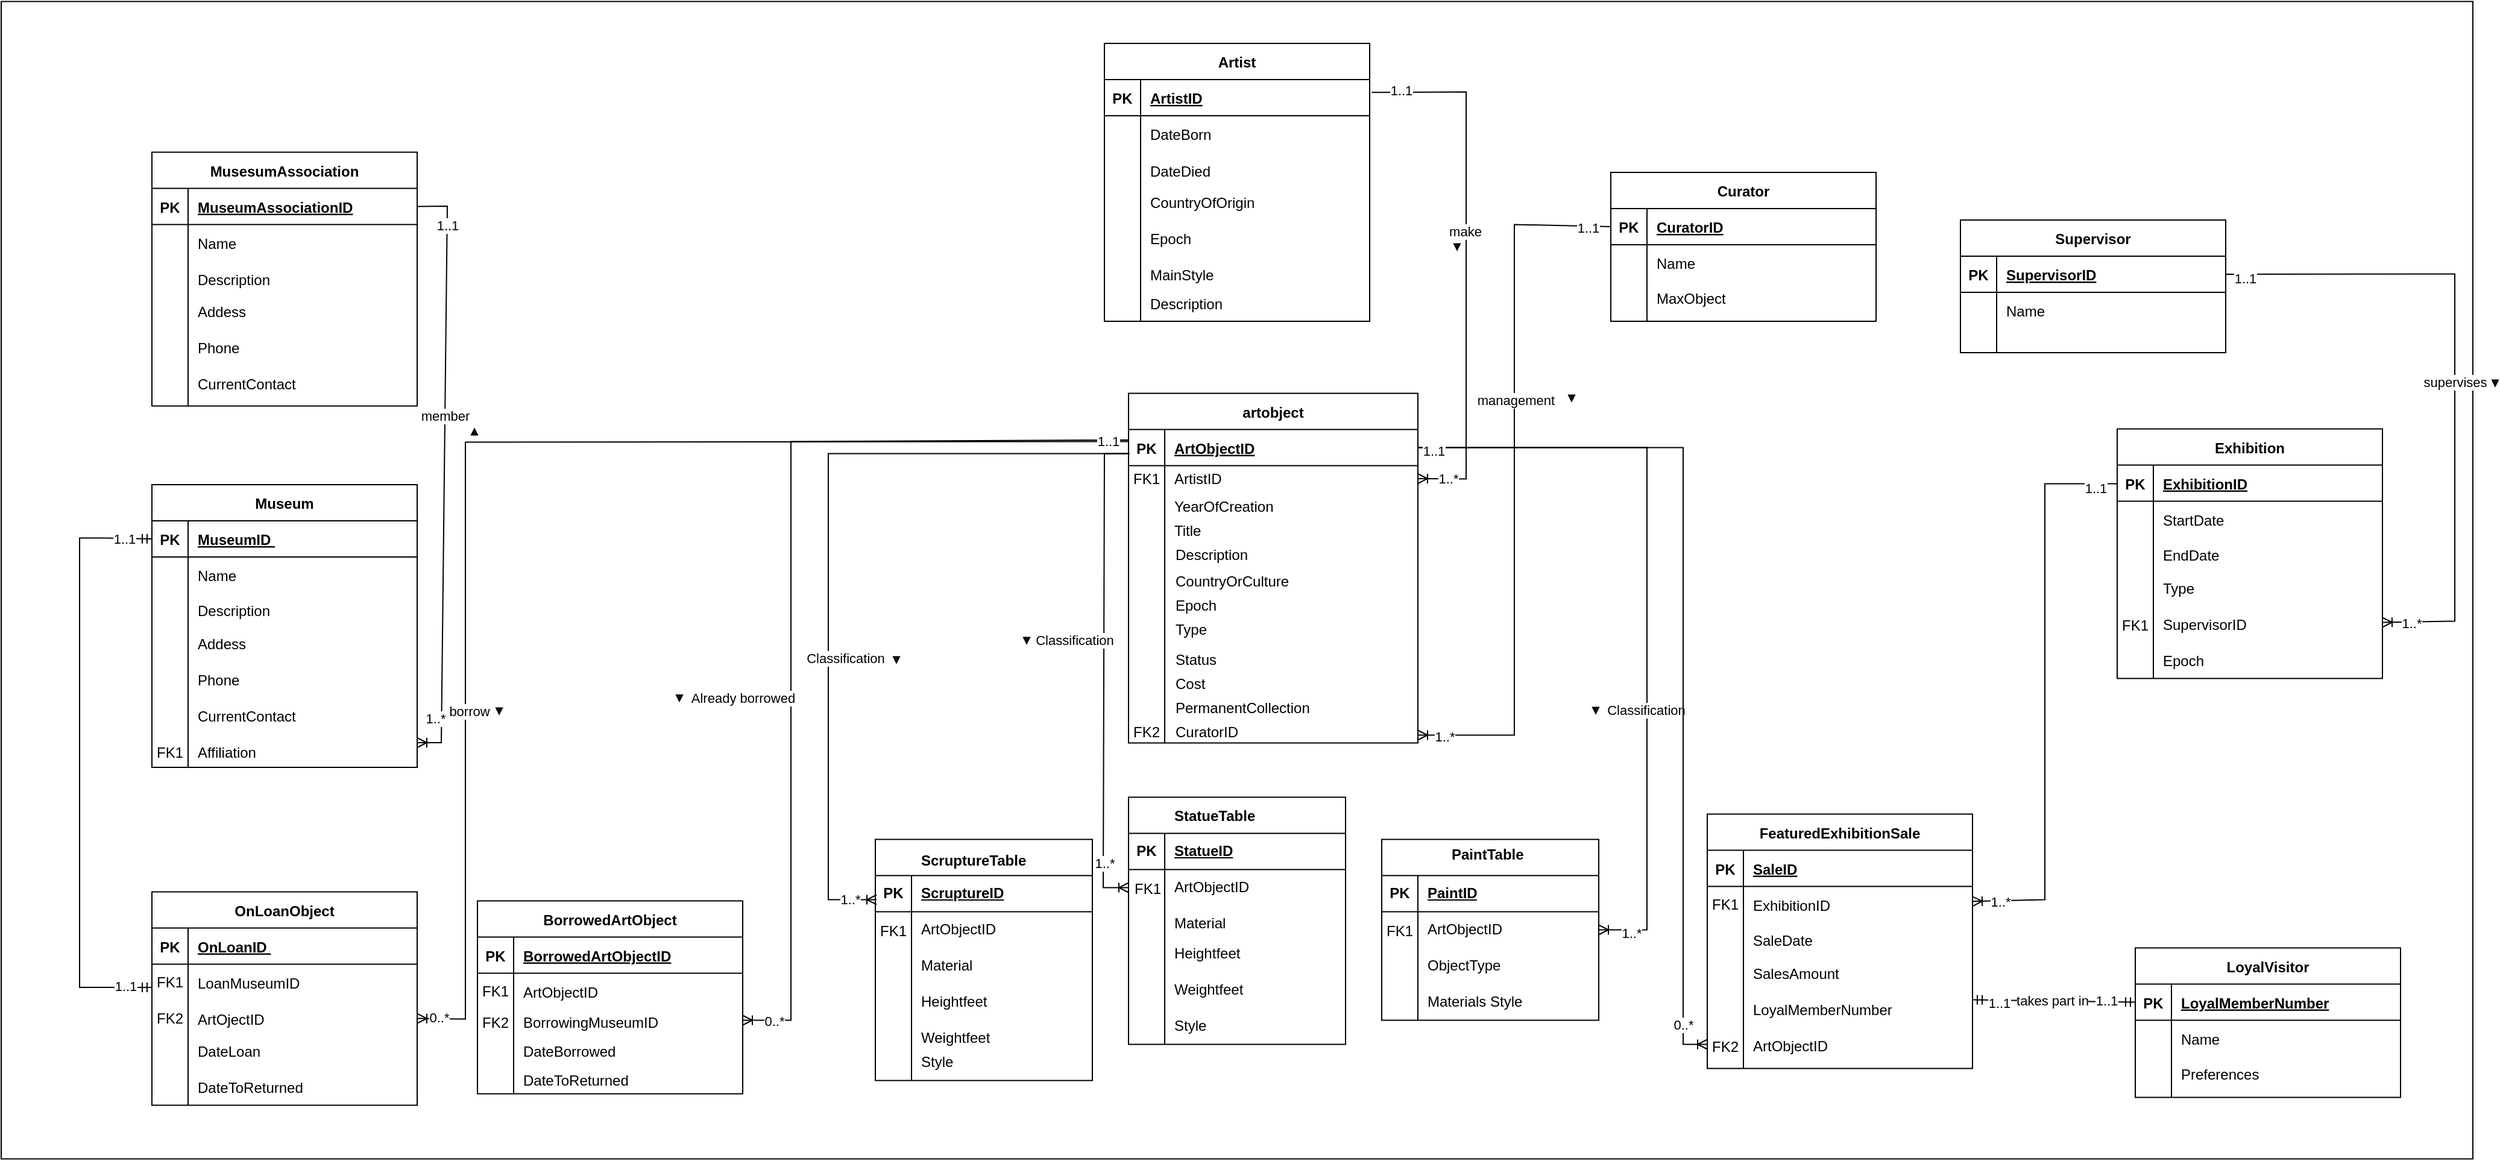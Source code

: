 <mxfile version="22.1.3" type="github">
  <diagram id="R2lEEEUBdFMjLlhIrx00" name="Page-1">
    <mxGraphModel dx="1841" dy="-533" grid="1" gridSize="10" guides="1" tooltips="1" connect="1" arrows="1" fold="1" page="1" pageScale="1" pageWidth="850" pageHeight="1100" math="0" shadow="0" extFonts="Permanent Marker^https://fonts.googleapis.com/css?family=Permanent+Marker">
      <root>
        <mxCell id="0" />
        <mxCell id="1" parent="0" />
        <mxCell id="SGoWt56uiUYlHHw4keDK-648" value="" style="rounded=0;whiteSpace=wrap;html=1;" parent="1" vertex="1">
          <mxGeometry x="-390" y="1105.25" width="2050" height="960" as="geometry" />
        </mxCell>
        <mxCell id="SGoWt56uiUYlHHw4keDK-371" value="BorrowedArtObject" style="shape=table;startSize=30;container=1;collapsible=1;childLayout=tableLayout;fixedRows=1;rowLines=0;fontStyle=1;align=center;resizeLast=1;" parent="1" vertex="1">
          <mxGeometry x="5" y="1851.25" width="220" height="160" as="geometry" />
        </mxCell>
        <mxCell id="SGoWt56uiUYlHHw4keDK-372" value="" style="shape=partialRectangle;collapsible=0;dropTarget=0;pointerEvents=0;fillColor=none;points=[[0,0.5],[1,0.5]];portConstraint=eastwest;top=0;left=0;right=0;bottom=1;" parent="SGoWt56uiUYlHHw4keDK-371" vertex="1">
          <mxGeometry y="30" width="220" height="30" as="geometry" />
        </mxCell>
        <mxCell id="SGoWt56uiUYlHHw4keDK-373" value="PK" style="shape=partialRectangle;overflow=hidden;connectable=0;fillColor=none;top=0;left=0;bottom=0;right=0;fontStyle=1;" parent="SGoWt56uiUYlHHw4keDK-372" vertex="1">
          <mxGeometry width="30" height="30" as="geometry">
            <mxRectangle width="30" height="30" as="alternateBounds" />
          </mxGeometry>
        </mxCell>
        <mxCell id="SGoWt56uiUYlHHw4keDK-374" value="BorrowedArtObjectID " style="shape=partialRectangle;overflow=hidden;connectable=0;fillColor=none;top=0;left=0;bottom=0;right=0;align=left;spacingLeft=6;fontStyle=5;" parent="SGoWt56uiUYlHHw4keDK-372" vertex="1">
          <mxGeometry x="30" width="190" height="30" as="geometry">
            <mxRectangle width="190" height="30" as="alternateBounds" />
          </mxGeometry>
        </mxCell>
        <mxCell id="SGoWt56uiUYlHHw4keDK-375" value="" style="shape=partialRectangle;collapsible=0;dropTarget=0;pointerEvents=0;fillColor=none;points=[[0,0.5],[1,0.5]];portConstraint=eastwest;top=0;left=0;right=0;bottom=0;" parent="SGoWt56uiUYlHHw4keDK-371" vertex="1">
          <mxGeometry y="60" width="220" height="30" as="geometry" />
        </mxCell>
        <mxCell id="SGoWt56uiUYlHHw4keDK-376" value="" style="shape=partialRectangle;overflow=hidden;connectable=0;fillColor=none;top=0;left=0;bottom=0;right=0;" parent="SGoWt56uiUYlHHw4keDK-375" vertex="1">
          <mxGeometry width="30" height="30" as="geometry">
            <mxRectangle width="30" height="30" as="alternateBounds" />
          </mxGeometry>
        </mxCell>
        <mxCell id="SGoWt56uiUYlHHw4keDK-377" value="ArtObjectID" style="shape=partialRectangle;overflow=hidden;connectable=0;fillColor=none;top=0;left=0;bottom=0;right=0;align=left;spacingLeft=6;" parent="SGoWt56uiUYlHHw4keDK-375" vertex="1">
          <mxGeometry x="30" width="190" height="30" as="geometry">
            <mxRectangle width="190" height="30" as="alternateBounds" />
          </mxGeometry>
        </mxCell>
        <mxCell id="SGoWt56uiUYlHHw4keDK-378" value="" style="shape=partialRectangle;collapsible=0;dropTarget=0;pointerEvents=0;fillColor=none;points=[[0,0.5],[1,0.5]];portConstraint=eastwest;top=0;left=0;right=0;bottom=0;" parent="SGoWt56uiUYlHHw4keDK-371" vertex="1">
          <mxGeometry y="90" width="220" height="70" as="geometry" />
        </mxCell>
        <mxCell id="SGoWt56uiUYlHHw4keDK-379" value="" style="shape=partialRectangle;overflow=hidden;connectable=0;fillColor=none;top=0;left=0;bottom=0;right=0;" parent="SGoWt56uiUYlHHw4keDK-378" vertex="1">
          <mxGeometry width="30" height="70" as="geometry">
            <mxRectangle width="30" height="70" as="alternateBounds" />
          </mxGeometry>
        </mxCell>
        <mxCell id="SGoWt56uiUYlHHw4keDK-380" value="" style="shape=partialRectangle;overflow=hidden;connectable=0;fillColor=none;top=0;left=0;bottom=0;right=0;align=left;spacingLeft=6;" parent="SGoWt56uiUYlHHw4keDK-378" vertex="1">
          <mxGeometry x="30" width="190" height="70" as="geometry">
            <mxRectangle width="190" height="70" as="alternateBounds" />
          </mxGeometry>
        </mxCell>
        <mxCell id="SGoWt56uiUYlHHw4keDK-381" value="artobject" style="shape=table;startSize=30;container=1;collapsible=1;childLayout=tableLayout;fixedRows=1;rowLines=0;fontStyle=1;align=center;resizeLast=1;" parent="1" vertex="1">
          <mxGeometry x="545" y="1430.25" width="240" height="290" as="geometry" />
        </mxCell>
        <mxCell id="SGoWt56uiUYlHHw4keDK-382" value="" style="shape=partialRectangle;collapsible=0;dropTarget=0;pointerEvents=0;fillColor=none;points=[[0,0.5],[1,0.5]];portConstraint=eastwest;top=0;left=0;right=0;bottom=1;" parent="SGoWt56uiUYlHHw4keDK-381" vertex="1">
          <mxGeometry y="30" width="240" height="30" as="geometry" />
        </mxCell>
        <mxCell id="SGoWt56uiUYlHHw4keDK-383" value="PK" style="shape=partialRectangle;overflow=hidden;connectable=0;fillColor=none;top=0;left=0;bottom=0;right=0;fontStyle=1;" parent="SGoWt56uiUYlHHw4keDK-382" vertex="1">
          <mxGeometry width="30" height="30" as="geometry">
            <mxRectangle width="30" height="30" as="alternateBounds" />
          </mxGeometry>
        </mxCell>
        <mxCell id="SGoWt56uiUYlHHw4keDK-384" value="ArtObjectID" style="shape=partialRectangle;overflow=hidden;connectable=0;fillColor=none;top=0;left=0;bottom=0;right=0;align=left;spacingLeft=6;fontStyle=5;" parent="SGoWt56uiUYlHHw4keDK-382" vertex="1">
          <mxGeometry x="30" width="210" height="30" as="geometry">
            <mxRectangle width="210" height="30" as="alternateBounds" />
          </mxGeometry>
        </mxCell>
        <mxCell id="SGoWt56uiUYlHHw4keDK-385" value="" style="shape=partialRectangle;collapsible=0;dropTarget=0;pointerEvents=0;fillColor=none;points=[[0,0.5],[1,0.5]];portConstraint=eastwest;top=0;left=0;right=0;bottom=0;" parent="SGoWt56uiUYlHHw4keDK-381" vertex="1">
          <mxGeometry y="60" width="240" height="230" as="geometry" />
        </mxCell>
        <mxCell id="SGoWt56uiUYlHHw4keDK-386" value="" style="shape=partialRectangle;overflow=hidden;connectable=0;fillColor=none;top=0;left=0;bottom=0;right=0;" parent="SGoWt56uiUYlHHw4keDK-385" vertex="1">
          <mxGeometry width="30" height="230" as="geometry">
            <mxRectangle width="30" height="230" as="alternateBounds" />
          </mxGeometry>
        </mxCell>
        <mxCell id="SGoWt56uiUYlHHw4keDK-387" value="" style="shape=partialRectangle;overflow=hidden;connectable=0;fillColor=none;top=0;left=0;bottom=0;right=0;align=left;spacingLeft=6;" parent="SGoWt56uiUYlHHw4keDK-385" vertex="1">
          <mxGeometry x="30" width="210" height="230" as="geometry">
            <mxRectangle width="210" height="230" as="alternateBounds" />
          </mxGeometry>
        </mxCell>
        <mxCell id="SGoWt56uiUYlHHw4keDK-388" value="ArtistID" style="shape=partialRectangle;overflow=hidden;connectable=0;fillColor=none;top=0;left=0;bottom=0;right=0;align=left;spacingLeft=6;" parent="1" vertex="1">
          <mxGeometry x="575" y="1490.25" width="220" height="20" as="geometry">
            <mxRectangle width="220" height="40" as="alternateBounds" />
          </mxGeometry>
        </mxCell>
        <mxCell id="SGoWt56uiUYlHHw4keDK-389" value="YearOfCreation" style="shape=partialRectangle;overflow=hidden;connectable=0;fillColor=none;top=0;left=0;bottom=0;right=0;align=left;spacingLeft=6;" parent="1" vertex="1">
          <mxGeometry x="575" y="1513.25" width="220" height="20" as="geometry">
            <mxRectangle width="220" height="40" as="alternateBounds" />
          </mxGeometry>
        </mxCell>
        <mxCell id="SGoWt56uiUYlHHw4keDK-390" value="Title" style="shape=partialRectangle;overflow=hidden;connectable=0;fillColor=none;top=0;left=0;bottom=0;right=0;align=left;spacingLeft=6;" parent="1" vertex="1">
          <mxGeometry x="575" y="1533.25" width="220" height="20" as="geometry">
            <mxRectangle width="220" height="40" as="alternateBounds" />
          </mxGeometry>
        </mxCell>
        <mxCell id="SGoWt56uiUYlHHw4keDK-391" value="Description" style="shape=partialRectangle;overflow=hidden;connectable=0;fillColor=none;top=0;left=0;bottom=0;right=0;align=left;spacingLeft=6;" parent="1" vertex="1">
          <mxGeometry x="576" y="1553.25" width="220" height="20" as="geometry">
            <mxRectangle width="220" height="40" as="alternateBounds" />
          </mxGeometry>
        </mxCell>
        <mxCell id="SGoWt56uiUYlHHw4keDK-392" value="CountryOrCulture" style="shape=partialRectangle;overflow=hidden;connectable=0;fillColor=none;top=0;left=0;bottom=0;right=0;align=left;spacingLeft=6;" parent="1" vertex="1">
          <mxGeometry x="576" y="1575.25" width="220" height="20" as="geometry">
            <mxRectangle width="220" height="40" as="alternateBounds" />
          </mxGeometry>
        </mxCell>
        <mxCell id="SGoWt56uiUYlHHw4keDK-393" value="Epoch" style="shape=partialRectangle;overflow=hidden;connectable=0;fillColor=none;top=0;left=0;bottom=0;right=0;align=left;spacingLeft=6;" parent="1" vertex="1">
          <mxGeometry x="576" y="1595.25" width="220" height="20" as="geometry">
            <mxRectangle width="220" height="40" as="alternateBounds" />
          </mxGeometry>
        </mxCell>
        <mxCell id="SGoWt56uiUYlHHw4keDK-394" value="Type" style="shape=partialRectangle;overflow=hidden;connectable=0;fillColor=none;top=0;left=0;bottom=0;right=0;align=left;spacingLeft=6;" parent="1" vertex="1">
          <mxGeometry x="576" y="1615.25" width="220" height="20" as="geometry">
            <mxRectangle width="220" height="40" as="alternateBounds" />
          </mxGeometry>
        </mxCell>
        <mxCell id="SGoWt56uiUYlHHw4keDK-395" value="Status" style="shape=partialRectangle;overflow=hidden;connectable=0;fillColor=none;top=0;left=0;bottom=0;right=0;align=left;spacingLeft=6;" parent="1" vertex="1">
          <mxGeometry x="576" y="1640.25" width="220" height="20" as="geometry">
            <mxRectangle width="220" height="40" as="alternateBounds" />
          </mxGeometry>
        </mxCell>
        <mxCell id="SGoWt56uiUYlHHw4keDK-396" value="Cost" style="shape=partialRectangle;overflow=hidden;connectable=0;fillColor=none;top=0;left=0;bottom=0;right=0;align=left;spacingLeft=6;" parent="1" vertex="1">
          <mxGeometry x="576" y="1660.25" width="220" height="20" as="geometry">
            <mxRectangle width="220" height="40" as="alternateBounds" />
          </mxGeometry>
        </mxCell>
        <mxCell id="SGoWt56uiUYlHHw4keDK-397" value="PermanentCollection" style="shape=partialRectangle;overflow=hidden;connectable=0;fillColor=none;top=0;left=0;bottom=0;right=0;align=left;spacingLeft=6;" parent="1" vertex="1">
          <mxGeometry x="576" y="1680.25" width="220" height="20" as="geometry">
            <mxRectangle width="220" height="40" as="alternateBounds" />
          </mxGeometry>
        </mxCell>
        <mxCell id="SGoWt56uiUYlHHw4keDK-398" value="CuratorID" style="shape=partialRectangle;overflow=hidden;connectable=0;fillColor=none;top=0;left=0;bottom=0;right=0;align=left;spacingLeft=6;" parent="1" vertex="1">
          <mxGeometry x="576" y="1700.25" width="220" height="20" as="geometry">
            <mxRectangle width="220" height="40" as="alternateBounds" />
          </mxGeometry>
        </mxCell>
        <mxCell id="SGoWt56uiUYlHHw4keDK-399" value="&lt;br&gt;&lt;table style=&quot;border-collapse:&lt;br/&gt; collapse;width:444pt&quot; width=&quot;592&quot; cellspacing=&quot;0&quot; cellpadding=&quot;0&quot; border=&quot;0&quot;&gt;&lt;tbody&gt;&lt;tr style=&quot;height:15.6pt&quot; height=&quot;21&quot;&gt;  &lt;td style=&quot;height:15.6pt;width:444pt&quot; width=&quot;592&quot; class=&quot;xl65&quot; height=&quot;21&quot; colspan=&quot;5&quot;&gt;&lt;br&gt;&lt;/td&gt;&lt;/tr&gt;&lt;/tbody&gt;&lt;/table&gt;" style="shape=table;startSize=30;container=1;collapsible=1;childLayout=tableLayout;fixedRows=1;rowLines=0;fontStyle=1;align=center;resizeLast=1;html=1;" parent="1" vertex="1">
          <mxGeometry x="335" y="1800.25" width="180" height="200" as="geometry" />
        </mxCell>
        <mxCell id="SGoWt56uiUYlHHw4keDK-400" value="" style="shape=tableRow;horizontal=0;startSize=0;swimlaneHead=0;swimlaneBody=0;fillColor=none;collapsible=0;dropTarget=0;points=[[0,0.5],[1,0.5]];portConstraint=eastwest;top=0;left=0;right=0;bottom=1;" parent="SGoWt56uiUYlHHw4keDK-399" vertex="1">
          <mxGeometry y="30" width="180" height="30" as="geometry" />
        </mxCell>
        <mxCell id="SGoWt56uiUYlHHw4keDK-401" value="PK" style="shape=partialRectangle;connectable=0;fillColor=none;top=0;left=0;bottom=0;right=0;fontStyle=1;overflow=hidden;whiteSpace=wrap;html=1;" parent="SGoWt56uiUYlHHw4keDK-400" vertex="1">
          <mxGeometry width="30" height="30" as="geometry">
            <mxRectangle width="30" height="30" as="alternateBounds" />
          </mxGeometry>
        </mxCell>
        <mxCell id="SGoWt56uiUYlHHw4keDK-402" value="ScruptureID" style="shape=partialRectangle;connectable=0;fillColor=none;top=0;left=0;bottom=0;right=0;align=left;spacingLeft=6;fontStyle=5;overflow=hidden;whiteSpace=wrap;html=1;" parent="SGoWt56uiUYlHHw4keDK-400" vertex="1">
          <mxGeometry x="30" width="150" height="30" as="geometry">
            <mxRectangle width="150" height="30" as="alternateBounds" />
          </mxGeometry>
        </mxCell>
        <mxCell id="SGoWt56uiUYlHHw4keDK-403" value="" style="shape=tableRow;horizontal=0;startSize=0;swimlaneHead=0;swimlaneBody=0;fillColor=none;collapsible=0;dropTarget=0;points=[[0,0.5],[1,0.5]];portConstraint=eastwest;top=0;left=0;right=0;bottom=0;" parent="SGoWt56uiUYlHHw4keDK-399" vertex="1">
          <mxGeometry y="60" width="180" height="30" as="geometry" />
        </mxCell>
        <mxCell id="SGoWt56uiUYlHHw4keDK-404" value="" style="shape=partialRectangle;connectable=0;fillColor=none;top=0;left=0;bottom=0;right=0;editable=1;overflow=hidden;whiteSpace=wrap;html=1;" parent="SGoWt56uiUYlHHw4keDK-403" vertex="1">
          <mxGeometry width="30" height="30" as="geometry">
            <mxRectangle width="30" height="30" as="alternateBounds" />
          </mxGeometry>
        </mxCell>
        <mxCell id="SGoWt56uiUYlHHw4keDK-405" value="ArtObjectID" style="shape=partialRectangle;connectable=0;fillColor=none;top=0;left=0;bottom=0;right=0;align=left;spacingLeft=6;overflow=hidden;whiteSpace=wrap;html=1;" parent="SGoWt56uiUYlHHw4keDK-403" vertex="1">
          <mxGeometry x="30" width="150" height="30" as="geometry">
            <mxRectangle width="150" height="30" as="alternateBounds" />
          </mxGeometry>
        </mxCell>
        <mxCell id="SGoWt56uiUYlHHw4keDK-406" value="" style="shape=tableRow;horizontal=0;startSize=0;swimlaneHead=0;swimlaneBody=0;fillColor=none;collapsible=0;dropTarget=0;points=[[0,0.5],[1,0.5]];portConstraint=eastwest;top=0;left=0;right=0;bottom=0;" parent="SGoWt56uiUYlHHw4keDK-399" vertex="1">
          <mxGeometry y="90" width="180" height="30" as="geometry" />
        </mxCell>
        <mxCell id="SGoWt56uiUYlHHw4keDK-407" value="" style="shape=partialRectangle;connectable=0;fillColor=none;top=0;left=0;bottom=0;right=0;editable=1;overflow=hidden;whiteSpace=wrap;html=1;" parent="SGoWt56uiUYlHHw4keDK-406" vertex="1">
          <mxGeometry width="30" height="30" as="geometry">
            <mxRectangle width="30" height="30" as="alternateBounds" />
          </mxGeometry>
        </mxCell>
        <mxCell id="SGoWt56uiUYlHHw4keDK-408" value="Material" style="shape=partialRectangle;connectable=0;fillColor=none;top=0;left=0;bottom=0;right=0;align=left;spacingLeft=6;overflow=hidden;whiteSpace=wrap;html=1;" parent="SGoWt56uiUYlHHw4keDK-406" vertex="1">
          <mxGeometry x="30" width="150" height="30" as="geometry">
            <mxRectangle width="150" height="30" as="alternateBounds" />
          </mxGeometry>
        </mxCell>
        <mxCell id="SGoWt56uiUYlHHw4keDK-409" value="" style="shape=tableRow;horizontal=0;startSize=0;swimlaneHead=0;swimlaneBody=0;fillColor=none;collapsible=0;dropTarget=0;points=[[0,0.5],[1,0.5]];portConstraint=eastwest;top=0;left=0;right=0;bottom=0;" parent="SGoWt56uiUYlHHw4keDK-399" vertex="1">
          <mxGeometry y="120" width="180" height="80" as="geometry" />
        </mxCell>
        <mxCell id="SGoWt56uiUYlHHw4keDK-410" value="" style="shape=partialRectangle;connectable=0;fillColor=none;top=0;left=0;bottom=0;right=0;editable=1;overflow=hidden;whiteSpace=wrap;html=1;" parent="SGoWt56uiUYlHHw4keDK-409" vertex="1">
          <mxGeometry width="30" height="80" as="geometry">
            <mxRectangle width="30" height="80" as="alternateBounds" />
          </mxGeometry>
        </mxCell>
        <mxCell id="SGoWt56uiUYlHHw4keDK-411" value="" style="shape=partialRectangle;connectable=0;fillColor=none;top=0;left=0;bottom=0;right=0;align=left;spacingLeft=6;overflow=hidden;whiteSpace=wrap;html=1;" parent="SGoWt56uiUYlHHw4keDK-409" vertex="1">
          <mxGeometry x="30" width="150" height="80" as="geometry">
            <mxRectangle width="150" height="80" as="alternateBounds" />
          </mxGeometry>
        </mxCell>
        <mxCell id="SGoWt56uiUYlHHw4keDK-412" value="" style="shape=tableRow;horizontal=0;startSize=0;swimlaneHead=0;swimlaneBody=0;fillColor=none;collapsible=0;dropTarget=0;points=[[0,0.5],[1,0.5]];portConstraint=eastwest;top=0;left=0;right=0;bottom=0;" parent="1" vertex="1">
          <mxGeometry x="395" y="1620.25" width="180" height="30" as="geometry" />
        </mxCell>
        <mxCell id="SGoWt56uiUYlHHw4keDK-413" value="" style="shape=partialRectangle;connectable=0;fillColor=none;top=0;left=0;bottom=0;right=0;editable=1;overflow=hidden;whiteSpace=wrap;html=1;" parent="SGoWt56uiUYlHHw4keDK-412" vertex="1">
          <mxGeometry width="30" height="30" as="geometry">
            <mxRectangle width="30" height="30" as="alternateBounds" />
          </mxGeometry>
        </mxCell>
        <mxCell id="SGoWt56uiUYlHHw4keDK-414" value="&lt;br&gt;" style="shape=table;startSize=30;container=1;collapsible=1;childLayout=tableLayout;fixedRows=1;rowLines=0;fontStyle=1;align=center;resizeLast=1;html=1;" parent="1" vertex="1">
          <mxGeometry x="755" y="1800.25" width="180" height="150" as="geometry" />
        </mxCell>
        <mxCell id="SGoWt56uiUYlHHw4keDK-415" value="" style="shape=tableRow;horizontal=0;startSize=0;swimlaneHead=0;swimlaneBody=0;fillColor=none;collapsible=0;dropTarget=0;points=[[0,0.5],[1,0.5]];portConstraint=eastwest;top=0;left=0;right=0;bottom=1;" parent="SGoWt56uiUYlHHw4keDK-414" vertex="1">
          <mxGeometry y="30" width="180" height="30" as="geometry" />
        </mxCell>
        <mxCell id="SGoWt56uiUYlHHw4keDK-416" value="PK" style="shape=partialRectangle;connectable=0;fillColor=none;top=0;left=0;bottom=0;right=0;fontStyle=1;overflow=hidden;whiteSpace=wrap;html=1;" parent="SGoWt56uiUYlHHw4keDK-415" vertex="1">
          <mxGeometry width="30" height="30" as="geometry">
            <mxRectangle width="30" height="30" as="alternateBounds" />
          </mxGeometry>
        </mxCell>
        <mxCell id="SGoWt56uiUYlHHw4keDK-417" value="PaintID" style="shape=partialRectangle;connectable=0;fillColor=none;top=0;left=0;bottom=0;right=0;align=left;spacingLeft=6;fontStyle=5;overflow=hidden;whiteSpace=wrap;html=1;" parent="SGoWt56uiUYlHHw4keDK-415" vertex="1">
          <mxGeometry x="30" width="150" height="30" as="geometry">
            <mxRectangle width="150" height="30" as="alternateBounds" />
          </mxGeometry>
        </mxCell>
        <mxCell id="SGoWt56uiUYlHHw4keDK-418" value="" style="shape=tableRow;horizontal=0;startSize=0;swimlaneHead=0;swimlaneBody=0;fillColor=none;collapsible=0;dropTarget=0;points=[[0,0.5],[1,0.5]];portConstraint=eastwest;top=0;left=0;right=0;bottom=0;" parent="SGoWt56uiUYlHHw4keDK-414" vertex="1">
          <mxGeometry y="60" width="180" height="30" as="geometry" />
        </mxCell>
        <mxCell id="SGoWt56uiUYlHHw4keDK-419" value="" style="shape=partialRectangle;connectable=0;fillColor=none;top=0;left=0;bottom=0;right=0;editable=1;overflow=hidden;whiteSpace=wrap;html=1;" parent="SGoWt56uiUYlHHw4keDK-418" vertex="1">
          <mxGeometry width="30" height="30" as="geometry">
            <mxRectangle width="30" height="30" as="alternateBounds" />
          </mxGeometry>
        </mxCell>
        <mxCell id="SGoWt56uiUYlHHw4keDK-420" value="ArtObjectID" style="shape=partialRectangle;connectable=0;fillColor=none;top=0;left=0;bottom=0;right=0;align=left;spacingLeft=6;overflow=hidden;whiteSpace=wrap;html=1;" parent="SGoWt56uiUYlHHw4keDK-418" vertex="1">
          <mxGeometry x="30" width="150" height="30" as="geometry">
            <mxRectangle width="150" height="30" as="alternateBounds" />
          </mxGeometry>
        </mxCell>
        <mxCell id="SGoWt56uiUYlHHw4keDK-421" value="" style="shape=tableRow;horizontal=0;startSize=0;swimlaneHead=0;swimlaneBody=0;fillColor=none;collapsible=0;dropTarget=0;points=[[0,0.5],[1,0.5]];portConstraint=eastwest;top=0;left=0;right=0;bottom=0;" parent="SGoWt56uiUYlHHw4keDK-414" vertex="1">
          <mxGeometry y="90" width="180" height="30" as="geometry" />
        </mxCell>
        <mxCell id="SGoWt56uiUYlHHw4keDK-422" value="" style="shape=partialRectangle;connectable=0;fillColor=none;top=0;left=0;bottom=0;right=0;editable=1;overflow=hidden;whiteSpace=wrap;html=1;" parent="SGoWt56uiUYlHHw4keDK-421" vertex="1">
          <mxGeometry width="30" height="30" as="geometry">
            <mxRectangle width="30" height="30" as="alternateBounds" />
          </mxGeometry>
        </mxCell>
        <mxCell id="SGoWt56uiUYlHHw4keDK-423" value="ObjectType" style="shape=partialRectangle;connectable=0;fillColor=none;top=0;left=0;bottom=0;right=0;align=left;spacingLeft=6;overflow=hidden;whiteSpace=wrap;html=1;" parent="SGoWt56uiUYlHHw4keDK-421" vertex="1">
          <mxGeometry x="30" width="150" height="30" as="geometry">
            <mxRectangle width="150" height="30" as="alternateBounds" />
          </mxGeometry>
        </mxCell>
        <mxCell id="SGoWt56uiUYlHHw4keDK-424" value="" style="shape=tableRow;horizontal=0;startSize=0;swimlaneHead=0;swimlaneBody=0;fillColor=none;collapsible=0;dropTarget=0;points=[[0,0.5],[1,0.5]];portConstraint=eastwest;top=0;left=0;right=0;bottom=0;" parent="SGoWt56uiUYlHHw4keDK-414" vertex="1">
          <mxGeometry y="120" width="180" height="30" as="geometry" />
        </mxCell>
        <mxCell id="SGoWt56uiUYlHHw4keDK-425" value="" style="shape=partialRectangle;connectable=0;fillColor=none;top=0;left=0;bottom=0;right=0;editable=1;overflow=hidden;whiteSpace=wrap;html=1;" parent="SGoWt56uiUYlHHw4keDK-424" vertex="1">
          <mxGeometry width="30" height="30" as="geometry">
            <mxRectangle width="30" height="30" as="alternateBounds" />
          </mxGeometry>
        </mxCell>
        <mxCell id="SGoWt56uiUYlHHw4keDK-426" value="Materials&#x9;Style" style="shape=partialRectangle;connectable=0;fillColor=none;top=0;left=0;bottom=0;right=0;align=left;spacingLeft=6;overflow=hidden;whiteSpace=wrap;html=1;" parent="SGoWt56uiUYlHHw4keDK-424" vertex="1">
          <mxGeometry x="30" width="150" height="30" as="geometry">
            <mxRectangle width="150" height="30" as="alternateBounds" />
          </mxGeometry>
        </mxCell>
        <mxCell id="SGoWt56uiUYlHHw4keDK-427" value="&lt;table style=&quot;border-collapse:&lt;br/&gt; collapse;width:416pt&quot; width=&quot;555&quot; cellspacing=&quot;0&quot; cellpadding=&quot;0&quot; border=&quot;0&quot;&gt;&lt;tbody&gt;&lt;tr style=&quot;height:15.6pt&quot; height=&quot;21&quot;&gt;&lt;td style=&quot;height:15.6pt;width:416pt&quot; width=&quot;555&quot; class=&quot;xl65&quot; height=&quot;21&quot; colspan=&quot;4&quot;&gt;&lt;/td&gt;&lt;/tr&gt;&lt;/tbody&gt;&lt;/table&gt;&lt;table style=&quot;border-collapse:&lt;br/&gt; collapse;width:416pt&quot; width=&quot;555&quot; cellspacing=&quot;0&quot; cellpadding=&quot;0&quot; border=&quot;0&quot;&gt;&lt;tbody&gt;&lt;tr style=&quot;height:15.6pt&quot; height=&quot;21&quot;&gt;&lt;br/&gt;  &lt;td style=&quot;height:15.6pt;width:416pt&quot; width=&quot;555&quot; class=&quot;xl65&quot; height=&quot;21&quot; colspan=&quot;4&quot;&gt;&lt;b&gt;PaintTable&lt;/b&gt;&lt;/td&gt;&lt;/tr&gt;&lt;/tbody&gt;&lt;/table&gt;" style="shape=partialRectangle;connectable=0;fillColor=none;top=0;left=0;bottom=0;right=0;align=left;spacingLeft=6;overflow=hidden;whiteSpace=wrap;html=1;" parent="1" vertex="1">
          <mxGeometry x="805" y="1760.25" width="150" height="70" as="geometry">
            <mxRectangle width="150" height="30" as="alternateBounds" />
          </mxGeometry>
        </mxCell>
        <mxCell id="SGoWt56uiUYlHHw4keDK-428" value="&lt;table style=&quot;border-collapse:&lt;br/&gt; collapse;width:444pt&quot; width=&quot;592&quot; cellspacing=&quot;0&quot; cellpadding=&quot;0&quot; border=&quot;0&quot;&gt;&lt;tbody&gt;&lt;tr style=&quot;height:15.6pt&quot; height=&quot;21&quot;&gt;&lt;br/&gt;  &lt;td style=&quot;height:15.6pt;width:444pt&quot; width=&quot;592&quot; class=&quot;xl65&quot; height=&quot;21&quot; colspan=&quot;5&quot;&gt;&lt;b&gt;ScruptureTable&lt;/b&gt;&lt;/td&gt;&lt;/tr&gt;&lt;/tbody&gt;&lt;/table&gt;" style="shape=partialRectangle;connectable=0;fillColor=none;top=0;left=0;bottom=0;right=0;align=left;spacingLeft=6;overflow=hidden;whiteSpace=wrap;html=1;" parent="1" vertex="1">
          <mxGeometry x="365" y="1790.25" width="150" height="40" as="geometry">
            <mxRectangle width="150" height="30" as="alternateBounds" />
          </mxGeometry>
        </mxCell>
        <mxCell id="SGoWt56uiUYlHHw4keDK-429" value="Heightfeet" style="shape=partialRectangle;connectable=0;fillColor=none;top=0;left=0;bottom=0;right=0;align=left;spacingLeft=6;overflow=hidden;whiteSpace=wrap;html=1;" parent="1" vertex="1">
          <mxGeometry x="365" y="1920.25" width="150" height="30" as="geometry">
            <mxRectangle width="150" height="30" as="alternateBounds" />
          </mxGeometry>
        </mxCell>
        <mxCell id="SGoWt56uiUYlHHw4keDK-430" value="Weightfeet" style="shape=partialRectangle;connectable=0;fillColor=none;top=0;left=0;bottom=0;right=0;align=left;spacingLeft=6;overflow=hidden;whiteSpace=wrap;html=1;" parent="1" vertex="1">
          <mxGeometry x="365" y="1950.25" width="150" height="30" as="geometry">
            <mxRectangle width="150" height="30" as="alternateBounds" />
          </mxGeometry>
        </mxCell>
        <mxCell id="SGoWt56uiUYlHHw4keDK-431" value="Style" style="shape=partialRectangle;connectable=0;fillColor=none;top=0;left=0;bottom=0;right=0;align=left;spacingLeft=6;overflow=hidden;whiteSpace=wrap;html=1;" parent="1" vertex="1">
          <mxGeometry x="365" y="1970.25" width="150" height="30" as="geometry">
            <mxRectangle width="150" height="30" as="alternateBounds" />
          </mxGeometry>
        </mxCell>
        <mxCell id="SGoWt56uiUYlHHw4keDK-432" value="&lt;br&gt;&lt;table style=&quot;border-collapse:&lt;br/&gt; collapse;width:444pt&quot; width=&quot;592&quot; cellspacing=&quot;0&quot; cellpadding=&quot;0&quot; border=&quot;0&quot;&gt;&lt;tbody&gt;&lt;tr style=&quot;height:15.6pt&quot; height=&quot;21&quot;&gt;  &lt;td style=&quot;height:15.6pt;width:444pt&quot; width=&quot;592&quot; class=&quot;xl65&quot; height=&quot;21&quot; colspan=&quot;5&quot;&gt;&lt;br&gt;&lt;/td&gt;&lt;/tr&gt;&lt;/tbody&gt;&lt;/table&gt;" style="shape=table;startSize=30;container=1;collapsible=1;childLayout=tableLayout;fixedRows=1;rowLines=0;fontStyle=1;align=center;resizeLast=1;html=1;" parent="1" vertex="1">
          <mxGeometry x="545" y="1765.25" width="180" height="205" as="geometry" />
        </mxCell>
        <mxCell id="SGoWt56uiUYlHHw4keDK-433" value="" style="shape=tableRow;horizontal=0;startSize=0;swimlaneHead=0;swimlaneBody=0;fillColor=none;collapsible=0;dropTarget=0;points=[[0,0.5],[1,0.5]];portConstraint=eastwest;top=0;left=0;right=0;bottom=1;" parent="SGoWt56uiUYlHHw4keDK-432" vertex="1">
          <mxGeometry y="30" width="180" height="30" as="geometry" />
        </mxCell>
        <mxCell id="SGoWt56uiUYlHHw4keDK-434" value="PK" style="shape=partialRectangle;connectable=0;fillColor=none;top=0;left=0;bottom=0;right=0;fontStyle=1;overflow=hidden;whiteSpace=wrap;html=1;" parent="SGoWt56uiUYlHHw4keDK-433" vertex="1">
          <mxGeometry width="30" height="30" as="geometry">
            <mxRectangle width="30" height="30" as="alternateBounds" />
          </mxGeometry>
        </mxCell>
        <mxCell id="SGoWt56uiUYlHHw4keDK-435" value="StatueID" style="shape=partialRectangle;connectable=0;fillColor=none;top=0;left=0;bottom=0;right=0;align=left;spacingLeft=6;fontStyle=5;overflow=hidden;whiteSpace=wrap;html=1;" parent="SGoWt56uiUYlHHw4keDK-433" vertex="1">
          <mxGeometry x="30" width="150" height="30" as="geometry">
            <mxRectangle width="150" height="30" as="alternateBounds" />
          </mxGeometry>
        </mxCell>
        <mxCell id="SGoWt56uiUYlHHw4keDK-436" value="" style="shape=tableRow;horizontal=0;startSize=0;swimlaneHead=0;swimlaneBody=0;fillColor=none;collapsible=0;dropTarget=0;points=[[0,0.5],[1,0.5]];portConstraint=eastwest;top=0;left=0;right=0;bottom=0;" parent="SGoWt56uiUYlHHw4keDK-432" vertex="1">
          <mxGeometry y="60" width="180" height="30" as="geometry" />
        </mxCell>
        <mxCell id="SGoWt56uiUYlHHw4keDK-437" value="" style="shape=partialRectangle;connectable=0;fillColor=none;top=0;left=0;bottom=0;right=0;editable=1;overflow=hidden;whiteSpace=wrap;html=1;" parent="SGoWt56uiUYlHHw4keDK-436" vertex="1">
          <mxGeometry width="30" height="30" as="geometry">
            <mxRectangle width="30" height="30" as="alternateBounds" />
          </mxGeometry>
        </mxCell>
        <mxCell id="SGoWt56uiUYlHHw4keDK-438" value="ArtObjectID" style="shape=partialRectangle;connectable=0;fillColor=none;top=0;left=0;bottom=0;right=0;align=left;spacingLeft=6;overflow=hidden;whiteSpace=wrap;html=1;" parent="SGoWt56uiUYlHHw4keDK-436" vertex="1">
          <mxGeometry x="30" width="150" height="30" as="geometry">
            <mxRectangle width="150" height="30" as="alternateBounds" />
          </mxGeometry>
        </mxCell>
        <mxCell id="SGoWt56uiUYlHHw4keDK-439" value="" style="shape=tableRow;horizontal=0;startSize=0;swimlaneHead=0;swimlaneBody=0;fillColor=none;collapsible=0;dropTarget=0;points=[[0,0.5],[1,0.5]];portConstraint=eastwest;top=0;left=0;right=0;bottom=0;" parent="SGoWt56uiUYlHHw4keDK-432" vertex="1">
          <mxGeometry y="90" width="180" height="30" as="geometry" />
        </mxCell>
        <mxCell id="SGoWt56uiUYlHHw4keDK-440" value="" style="shape=partialRectangle;connectable=0;fillColor=none;top=0;left=0;bottom=0;right=0;editable=1;overflow=hidden;whiteSpace=wrap;html=1;" parent="SGoWt56uiUYlHHw4keDK-439" vertex="1">
          <mxGeometry width="30" height="30" as="geometry">
            <mxRectangle width="30" height="30" as="alternateBounds" />
          </mxGeometry>
        </mxCell>
        <mxCell id="SGoWt56uiUYlHHw4keDK-441" value="Material" style="shape=partialRectangle;connectable=0;fillColor=none;top=0;left=0;bottom=0;right=0;align=left;spacingLeft=6;overflow=hidden;whiteSpace=wrap;html=1;" parent="SGoWt56uiUYlHHw4keDK-439" vertex="1">
          <mxGeometry x="30" width="150" height="30" as="geometry">
            <mxRectangle width="150" height="30" as="alternateBounds" />
          </mxGeometry>
        </mxCell>
        <mxCell id="SGoWt56uiUYlHHw4keDK-442" value="" style="shape=tableRow;horizontal=0;startSize=0;swimlaneHead=0;swimlaneBody=0;fillColor=none;collapsible=0;dropTarget=0;points=[[0,0.5],[1,0.5]];portConstraint=eastwest;top=0;left=0;right=0;bottom=0;" parent="SGoWt56uiUYlHHw4keDK-432" vertex="1">
          <mxGeometry y="120" width="180" height="85" as="geometry" />
        </mxCell>
        <mxCell id="SGoWt56uiUYlHHw4keDK-443" value="" style="shape=partialRectangle;connectable=0;fillColor=none;top=0;left=0;bottom=0;right=0;editable=1;overflow=hidden;whiteSpace=wrap;html=1;" parent="SGoWt56uiUYlHHw4keDK-442" vertex="1">
          <mxGeometry width="30" height="85" as="geometry">
            <mxRectangle width="30" height="85" as="alternateBounds" />
          </mxGeometry>
        </mxCell>
        <mxCell id="SGoWt56uiUYlHHw4keDK-444" value="" style="shape=partialRectangle;connectable=0;fillColor=none;top=0;left=0;bottom=0;right=0;align=left;spacingLeft=6;overflow=hidden;whiteSpace=wrap;html=1;" parent="SGoWt56uiUYlHHw4keDK-442" vertex="1">
          <mxGeometry x="30" width="150" height="85" as="geometry">
            <mxRectangle width="150" height="85" as="alternateBounds" />
          </mxGeometry>
        </mxCell>
        <mxCell id="SGoWt56uiUYlHHw4keDK-445" value="Heightfeet" style="shape=partialRectangle;connectable=0;fillColor=none;top=0;left=0;bottom=0;right=0;align=left;spacingLeft=6;overflow=hidden;whiteSpace=wrap;html=1;" parent="1" vertex="1">
          <mxGeometry x="575" y="1880.25" width="150" height="30" as="geometry">
            <mxRectangle width="150" height="30" as="alternateBounds" />
          </mxGeometry>
        </mxCell>
        <mxCell id="SGoWt56uiUYlHHw4keDK-446" value="Weightfeet" style="shape=partialRectangle;connectable=0;fillColor=none;top=0;left=0;bottom=0;right=0;align=left;spacingLeft=6;overflow=hidden;whiteSpace=wrap;html=1;" parent="1" vertex="1">
          <mxGeometry x="575" y="1910.25" width="150" height="30" as="geometry">
            <mxRectangle width="150" height="30" as="alternateBounds" />
          </mxGeometry>
        </mxCell>
        <mxCell id="SGoWt56uiUYlHHw4keDK-447" value="Style" style="shape=partialRectangle;connectable=0;fillColor=none;top=0;left=0;bottom=0;right=0;align=left;spacingLeft=6;overflow=hidden;whiteSpace=wrap;html=1;" parent="1" vertex="1">
          <mxGeometry x="575" y="1940.25" width="150" height="30" as="geometry">
            <mxRectangle width="150" height="30" as="alternateBounds" />
          </mxGeometry>
        </mxCell>
        <mxCell id="SGoWt56uiUYlHHw4keDK-448" value="&lt;table style=&quot;border-collapse:&lt;br/&gt; collapse;width:444pt&quot; width=&quot;592&quot; cellspacing=&quot;0&quot; cellpadding=&quot;0&quot; border=&quot;0&quot;&gt;&lt;tbody&gt;&lt;tr style=&quot;height:15.6pt&quot; height=&quot;21&quot;&gt;&lt;td style=&quot;height:15.6pt;width:444pt&quot; width=&quot;592&quot; class=&quot;xl65&quot; height=&quot;21&quot; colspan=&quot;5&quot;&gt;&lt;/td&gt;&lt;/tr&gt;&lt;/tbody&gt;&lt;/table&gt;&lt;b&gt;StatueTable&amp;nbsp;&lt;/b&gt;" style="shape=partialRectangle;connectable=0;fillColor=none;top=0;left=0;bottom=0;right=0;align=left;spacingLeft=6;overflow=hidden;whiteSpace=wrap;html=1;" parent="1" vertex="1">
          <mxGeometry x="575" y="1750.25" width="150" height="40" as="geometry">
            <mxRectangle width="150" height="30" as="alternateBounds" />
          </mxGeometry>
        </mxCell>
        <mxCell id="SGoWt56uiUYlHHw4keDK-449" value="FK1" style="shape=partialRectangle;overflow=hidden;connectable=0;fillColor=none;top=0;left=0;bottom=0;right=0;" parent="1" vertex="1">
          <mxGeometry x="335" y="1860.25" width="30" height="30" as="geometry">
            <mxRectangle width="30" height="30" as="alternateBounds" />
          </mxGeometry>
        </mxCell>
        <mxCell id="SGoWt56uiUYlHHw4keDK-450" value="FK1" style="shape=partialRectangle;overflow=hidden;connectable=0;fillColor=none;top=0;left=0;bottom=0;right=0;" parent="1" vertex="1">
          <mxGeometry x="546" y="1825.25" width="30" height="30" as="geometry">
            <mxRectangle width="30" height="30" as="alternateBounds" />
          </mxGeometry>
        </mxCell>
        <mxCell id="SGoWt56uiUYlHHw4keDK-451" value="FK1" style="shape=partialRectangle;overflow=hidden;connectable=0;fillColor=none;top=0;left=0;bottom=0;right=0;" parent="1" vertex="1">
          <mxGeometry x="755" y="1860.25" width="30" height="30" as="geometry">
            <mxRectangle width="30" height="30" as="alternateBounds" />
          </mxGeometry>
        </mxCell>
        <mxCell id="SGoWt56uiUYlHHw4keDK-452" value="" style="endArrow=none;html=1;rounded=0;startArrow=ERoneToMany;startFill=0;endFill=0;" parent="1" edge="1">
          <mxGeometry width="50" height="50" relative="1" as="geometry">
            <mxPoint x="336" y="1850.25" as="sourcePoint" />
            <mxPoint x="546" y="1480.25" as="targetPoint" />
            <Array as="points">
              <mxPoint x="296" y="1850.25" />
              <mxPoint x="296" y="1480.25" />
            </Array>
          </mxGeometry>
        </mxCell>
        <mxCell id="SGoWt56uiUYlHHw4keDK-601" value="Classification" style="edgeLabel;html=1;align=center;verticalAlign=middle;resizable=0;points=[];" parent="SGoWt56uiUYlHHw4keDK-452" vertex="1" connectable="0">
          <mxGeometry x="-0.268" y="4" relative="1" as="geometry">
            <mxPoint x="18" y="1" as="offset" />
          </mxGeometry>
        </mxCell>
        <mxCell id="SGoWt56uiUYlHHw4keDK-632" value="1..*" style="edgeLabel;html=1;align=center;verticalAlign=middle;resizable=0;points=[];" parent="SGoWt56uiUYlHHw4keDK-452" vertex="1" connectable="0">
          <mxGeometry x="-0.934" y="-1" relative="1" as="geometry">
            <mxPoint as="offset" />
          </mxGeometry>
        </mxCell>
        <mxCell id="SGoWt56uiUYlHHw4keDK-453" value="" style="endArrow=none;html=1;rounded=0;exitX=0;exitY=0.5;exitDx=0;exitDy=0;startArrow=ERoneToMany;startFill=0;endFill=0;" parent="1" source="SGoWt56uiUYlHHw4keDK-436" edge="1">
          <mxGeometry width="50" height="50" relative="1" as="geometry">
            <mxPoint x="544.04" y="1880.25" as="sourcePoint" />
            <mxPoint x="545" y="1480.25" as="targetPoint" />
            <Array as="points">
              <mxPoint x="524" y="1840.25" />
              <mxPoint x="525" y="1480.25" />
            </Array>
          </mxGeometry>
        </mxCell>
        <mxCell id="SGoWt56uiUYlHHw4keDK-602" value="Classification" style="edgeLabel;html=1;align=center;verticalAlign=middle;resizable=0;points=[];" parent="SGoWt56uiUYlHHw4keDK-453" vertex="1" connectable="0">
          <mxGeometry x="0.12" y="6" relative="1" as="geometry">
            <mxPoint x="-19" y="-2" as="offset" />
          </mxGeometry>
        </mxCell>
        <mxCell id="SGoWt56uiUYlHHw4keDK-633" value="1..*" style="edgeLabel;html=1;align=center;verticalAlign=middle;resizable=0;points=[];" parent="SGoWt56uiUYlHHw4keDK-453" vertex="1" connectable="0">
          <mxGeometry x="-0.792" y="-1" relative="1" as="geometry">
            <mxPoint as="offset" />
          </mxGeometry>
        </mxCell>
        <mxCell id="SGoWt56uiUYlHHw4keDK-454" value="" style="endArrow=none;html=1;rounded=0;entryX=1;entryY=0.5;entryDx=0;entryDy=0;startArrow=ERoneToMany;startFill=0;endFill=0;" parent="1" source="SGoWt56uiUYlHHw4keDK-418" edge="1">
          <mxGeometry width="50" height="50" relative="1" as="geometry">
            <mxPoint x="935" y="1850.25" as="sourcePoint" />
            <mxPoint x="785" y="1475.25" as="targetPoint" />
            <Array as="points">
              <mxPoint x="975" y="1875.25" />
              <mxPoint x="975" y="1820.25" />
              <mxPoint x="975" y="1475.25" />
            </Array>
          </mxGeometry>
        </mxCell>
        <mxCell id="SGoWt56uiUYlHHw4keDK-603" value="Classification" style="edgeLabel;html=1;align=center;verticalAlign=middle;resizable=0;points=[];" parent="SGoWt56uiUYlHHw4keDK-454" vertex="1" connectable="0">
          <mxGeometry x="-0.293" y="1" relative="1" as="geometry">
            <mxPoint as="offset" />
          </mxGeometry>
        </mxCell>
        <mxCell id="SGoWt56uiUYlHHw4keDK-634" value="1..*" style="edgeLabel;html=1;align=center;verticalAlign=middle;resizable=0;points=[];" parent="SGoWt56uiUYlHHw4keDK-454" vertex="1" connectable="0">
          <mxGeometry x="-0.916" y="-2" relative="1" as="geometry">
            <mxPoint as="offset" />
          </mxGeometry>
        </mxCell>
        <mxCell id="SGoWt56uiUYlHHw4keDK-455" value="BorrowingMuseumID" style="shape=partialRectangle;overflow=hidden;connectable=0;fillColor=none;top=0;left=0;bottom=0;right=0;align=left;spacingLeft=6;" parent="1" vertex="1">
          <mxGeometry x="35" y="1936.25" width="190" height="30" as="geometry">
            <mxRectangle width="190" height="90" as="alternateBounds" />
          </mxGeometry>
        </mxCell>
        <mxCell id="SGoWt56uiUYlHHw4keDK-456" value="DateBorrowed" style="shape=partialRectangle;overflow=hidden;connectable=0;fillColor=none;top=0;left=0;bottom=0;right=0;align=left;spacingLeft=6;" parent="1" vertex="1">
          <mxGeometry x="35" y="1960.25" width="190" height="30" as="geometry">
            <mxRectangle width="190" height="90" as="alternateBounds" />
          </mxGeometry>
        </mxCell>
        <mxCell id="SGoWt56uiUYlHHw4keDK-457" value="DateToReturned" style="shape=partialRectangle;overflow=hidden;connectable=0;fillColor=none;top=0;left=0;bottom=0;right=0;align=left;spacingLeft=6;" parent="1" vertex="1">
          <mxGeometry x="35" y="1984.25" width="190" height="30" as="geometry">
            <mxRectangle width="190" height="90" as="alternateBounds" />
          </mxGeometry>
        </mxCell>
        <mxCell id="SGoWt56uiUYlHHw4keDK-458" value="FK1" style="shape=partialRectangle;overflow=hidden;connectable=0;fillColor=none;top=0;left=0;bottom=0;right=0;" parent="1" vertex="1">
          <mxGeometry x="5" y="1910.25" width="30" height="30" as="geometry">
            <mxRectangle width="30" height="30" as="alternateBounds" />
          </mxGeometry>
        </mxCell>
        <mxCell id="SGoWt56uiUYlHHw4keDK-459" value="FK2" style="shape=partialRectangle;overflow=hidden;connectable=0;fillColor=none;top=0;left=0;bottom=0;right=0;" parent="1" vertex="1">
          <mxGeometry x="5" y="1936.25" width="30" height="30" as="geometry">
            <mxRectangle width="30" height="30" as="alternateBounds" />
          </mxGeometry>
        </mxCell>
        <mxCell id="SGoWt56uiUYlHHw4keDK-460" value="" style="endArrow=none;html=1;rounded=0;startArrow=ERoneToMany;startFill=0;endFill=0;entryX=0.002;entryY=0.29;entryDx=0;entryDy=0;entryPerimeter=0;" parent="1" target="SGoWt56uiUYlHHw4keDK-382" edge="1">
          <mxGeometry width="50" height="50" relative="1" as="geometry">
            <mxPoint x="225" y="1950.25" as="sourcePoint" />
            <mxPoint x="535" y="1470.25" as="targetPoint" />
            <Array as="points">
              <mxPoint x="265" y="1950.25" />
              <mxPoint x="265" y="1854.25" />
              <mxPoint x="265" y="1470.25" />
            </Array>
          </mxGeometry>
        </mxCell>
        <mxCell id="SGoWt56uiUYlHHw4keDK-607" value="Already borrowed" style="edgeLabel;html=1;align=center;verticalAlign=middle;resizable=0;points=[];" parent="SGoWt56uiUYlHHw4keDK-460" vertex="1" connectable="0">
          <mxGeometry x="-0.236" relative="1" as="geometry">
            <mxPoint x="-40" y="-2" as="offset" />
          </mxGeometry>
        </mxCell>
        <mxCell id="SGoWt56uiUYlHHw4keDK-646" value="0..*" style="edgeLabel;html=1;align=center;verticalAlign=middle;resizable=0;points=[];" parent="SGoWt56uiUYlHHw4keDK-460" vertex="1" connectable="0">
          <mxGeometry x="-0.935" relative="1" as="geometry">
            <mxPoint as="offset" />
          </mxGeometry>
        </mxCell>
        <mxCell id="SGoWt56uiUYlHHw4keDK-461" value="" style="endArrow=none;html=1;rounded=0;exitX=1;exitY=0.5;exitDx=0;exitDy=0;startArrow=ERoneToMany;startFill=0;endFill=0;" parent="1" source="SGoWt56uiUYlHHw4keDK-469" edge="1">
          <mxGeometry width="50" height="50" relative="1" as="geometry">
            <mxPoint x="-45" y="1925.75" as="sourcePoint" />
            <mxPoint x="545" y="1470.25" as="targetPoint" />
            <Array as="points">
              <mxPoint x="-5" y="1949.25" />
              <mxPoint x="-5" y="1869.75" />
              <mxPoint x="-5" y="1470.75" />
            </Array>
          </mxGeometry>
        </mxCell>
        <mxCell id="SGoWt56uiUYlHHw4keDK-606" value="borrow" style="edgeLabel;html=1;align=center;verticalAlign=middle;resizable=0;points=[];" parent="SGoWt56uiUYlHHw4keDK-461" vertex="1" connectable="0">
          <mxGeometry x="-0.446" y="-3" relative="1" as="geometry">
            <mxPoint as="offset" />
          </mxGeometry>
        </mxCell>
        <mxCell id="SGoWt56uiUYlHHw4keDK-628" value="0..*" style="edgeLabel;html=1;align=center;verticalAlign=middle;resizable=0;points=[];" parent="SGoWt56uiUYlHHw4keDK-461" vertex="1" connectable="0">
          <mxGeometry x="-0.967" y="1" relative="1" as="geometry">
            <mxPoint as="offset" />
          </mxGeometry>
        </mxCell>
        <mxCell id="SGoWt56uiUYlHHw4keDK-629" value="1..1" style="edgeLabel;html=1;align=center;verticalAlign=middle;resizable=0;points=[];" parent="SGoWt56uiUYlHHw4keDK-461" vertex="1" connectable="0">
          <mxGeometry x="0.967" y="1" relative="1" as="geometry">
            <mxPoint as="offset" />
          </mxGeometry>
        </mxCell>
        <mxCell id="SGoWt56uiUYlHHw4keDK-462" value="OnLoanObject" style="shape=table;startSize=30;container=1;collapsible=1;childLayout=tableLayout;fixedRows=1;rowLines=0;fontStyle=1;align=center;resizeLast=1;" parent="1" vertex="1">
          <mxGeometry x="-265" y="1843.75" width="220" height="177" as="geometry" />
        </mxCell>
        <mxCell id="SGoWt56uiUYlHHw4keDK-463" value="" style="shape=partialRectangle;collapsible=0;dropTarget=0;pointerEvents=0;fillColor=none;points=[[0,0.5],[1,0.5]];portConstraint=eastwest;top=0;left=0;right=0;bottom=1;" parent="SGoWt56uiUYlHHw4keDK-462" vertex="1">
          <mxGeometry y="30" width="220" height="30" as="geometry" />
        </mxCell>
        <mxCell id="SGoWt56uiUYlHHw4keDK-464" value="PK" style="shape=partialRectangle;overflow=hidden;connectable=0;fillColor=none;top=0;left=0;bottom=0;right=0;fontStyle=1;" parent="SGoWt56uiUYlHHw4keDK-463" vertex="1">
          <mxGeometry width="30" height="30" as="geometry">
            <mxRectangle width="30" height="30" as="alternateBounds" />
          </mxGeometry>
        </mxCell>
        <mxCell id="SGoWt56uiUYlHHw4keDK-465" value="OnLoanID " style="shape=partialRectangle;overflow=hidden;connectable=0;fillColor=none;top=0;left=0;bottom=0;right=0;align=left;spacingLeft=6;fontStyle=5;" parent="SGoWt56uiUYlHHw4keDK-463" vertex="1">
          <mxGeometry x="30" width="190" height="30" as="geometry">
            <mxRectangle width="190" height="30" as="alternateBounds" />
          </mxGeometry>
        </mxCell>
        <mxCell id="SGoWt56uiUYlHHw4keDK-466" value="" style="shape=partialRectangle;collapsible=0;dropTarget=0;pointerEvents=0;fillColor=none;points=[[0,0.5],[1,0.5]];portConstraint=eastwest;top=0;left=0;right=0;bottom=0;" parent="SGoWt56uiUYlHHw4keDK-462" vertex="1">
          <mxGeometry y="60" width="220" height="30" as="geometry" />
        </mxCell>
        <mxCell id="SGoWt56uiUYlHHw4keDK-467" value="" style="shape=partialRectangle;overflow=hidden;connectable=0;fillColor=none;top=0;left=0;bottom=0;right=0;" parent="SGoWt56uiUYlHHw4keDK-466" vertex="1">
          <mxGeometry width="30" height="30" as="geometry">
            <mxRectangle width="30" height="30" as="alternateBounds" />
          </mxGeometry>
        </mxCell>
        <mxCell id="SGoWt56uiUYlHHw4keDK-468" value="LoanMuseumID" style="shape=partialRectangle;overflow=hidden;connectable=0;fillColor=none;top=0;left=0;bottom=0;right=0;align=left;spacingLeft=6;" parent="SGoWt56uiUYlHHw4keDK-466" vertex="1">
          <mxGeometry x="30" width="190" height="30" as="geometry">
            <mxRectangle width="190" height="30" as="alternateBounds" />
          </mxGeometry>
        </mxCell>
        <mxCell id="SGoWt56uiUYlHHw4keDK-469" value="" style="shape=partialRectangle;collapsible=0;dropTarget=0;pointerEvents=0;fillColor=none;points=[[0,0.5],[1,0.5]];portConstraint=eastwest;top=0;left=0;right=0;bottom=0;" parent="SGoWt56uiUYlHHw4keDK-462" vertex="1">
          <mxGeometry y="90" width="220" height="30" as="geometry" />
        </mxCell>
        <mxCell id="SGoWt56uiUYlHHw4keDK-470" value="" style="shape=partialRectangle;overflow=hidden;connectable=0;fillColor=none;top=0;left=0;bottom=0;right=0;" parent="SGoWt56uiUYlHHw4keDK-469" vertex="1">
          <mxGeometry width="30" height="30" as="geometry">
            <mxRectangle width="30" height="30" as="alternateBounds" />
          </mxGeometry>
        </mxCell>
        <mxCell id="SGoWt56uiUYlHHw4keDK-471" value="ArtOjectID" style="shape=partialRectangle;overflow=hidden;connectable=0;fillColor=none;top=0;left=0;bottom=0;right=0;align=left;spacingLeft=6;" parent="SGoWt56uiUYlHHw4keDK-469" vertex="1">
          <mxGeometry x="30" width="190" height="30" as="geometry">
            <mxRectangle width="190" height="30" as="alternateBounds" />
          </mxGeometry>
        </mxCell>
        <mxCell id="SGoWt56uiUYlHHw4keDK-472" value="" style="shape=partialRectangle;collapsible=0;dropTarget=0;pointerEvents=0;fillColor=none;points=[[0,0.5],[1,0.5]];portConstraint=eastwest;top=0;left=0;right=0;bottom=0;" parent="SGoWt56uiUYlHHw4keDK-462" vertex="1">
          <mxGeometry y="120" width="220" height="57" as="geometry" />
        </mxCell>
        <mxCell id="SGoWt56uiUYlHHw4keDK-473" value="" style="shape=partialRectangle;overflow=hidden;connectable=0;fillColor=none;top=0;left=0;bottom=0;right=0;" parent="SGoWt56uiUYlHHw4keDK-472" vertex="1">
          <mxGeometry width="30" height="57" as="geometry">
            <mxRectangle width="30" height="57" as="alternateBounds" />
          </mxGeometry>
        </mxCell>
        <mxCell id="SGoWt56uiUYlHHw4keDK-474" value="" style="shape=partialRectangle;overflow=hidden;connectable=0;fillColor=none;top=0;left=0;bottom=0;right=0;align=left;spacingLeft=6;" parent="SGoWt56uiUYlHHw4keDK-472" vertex="1">
          <mxGeometry x="30" width="190" height="57" as="geometry">
            <mxRectangle width="190" height="57" as="alternateBounds" />
          </mxGeometry>
        </mxCell>
        <mxCell id="SGoWt56uiUYlHHw4keDK-475" value="DateLoan" style="shape=partialRectangle;overflow=hidden;connectable=0;fillColor=none;top=0;left=0;bottom=0;right=0;align=left;spacingLeft=6;" parent="1" vertex="1">
          <mxGeometry x="-235" y="1960.25" width="190" height="30" as="geometry">
            <mxRectangle width="190" height="90" as="alternateBounds" />
          </mxGeometry>
        </mxCell>
        <mxCell id="SGoWt56uiUYlHHw4keDK-476" value="DateToReturned" style="shape=partialRectangle;overflow=hidden;connectable=0;fillColor=none;top=0;left=0;bottom=0;right=0;align=left;spacingLeft=6;" parent="1" vertex="1">
          <mxGeometry x="-235" y="1990.25" width="190" height="30" as="geometry">
            <mxRectangle width="190" height="90" as="alternateBounds" />
          </mxGeometry>
        </mxCell>
        <mxCell id="SGoWt56uiUYlHHw4keDK-477" value="FK1" style="shape=partialRectangle;overflow=hidden;connectable=0;fillColor=none;top=0;left=0;bottom=0;right=0;" parent="1" vertex="1">
          <mxGeometry x="-265" y="1902.75" width="30" height="30" as="geometry">
            <mxRectangle width="30" height="30" as="alternateBounds" />
          </mxGeometry>
        </mxCell>
        <mxCell id="SGoWt56uiUYlHHw4keDK-478" value="FK2" style="shape=partialRectangle;overflow=hidden;connectable=0;fillColor=none;top=0;left=0;bottom=0;right=0;" parent="1" vertex="1">
          <mxGeometry x="-265" y="1932.75" width="30" height="30" as="geometry">
            <mxRectangle width="30" height="30" as="alternateBounds" />
          </mxGeometry>
        </mxCell>
        <mxCell id="SGoWt56uiUYlHHw4keDK-479" value="Museum" style="shape=table;startSize=30;container=1;collapsible=1;childLayout=tableLayout;fixedRows=1;rowLines=0;fontStyle=1;align=center;resizeLast=1;" parent="1" vertex="1">
          <mxGeometry x="-265" y="1506" width="220" height="234.5" as="geometry" />
        </mxCell>
        <mxCell id="SGoWt56uiUYlHHw4keDK-480" value="" style="shape=partialRectangle;collapsible=0;dropTarget=0;pointerEvents=0;fillColor=none;points=[[0,0.5],[1,0.5]];portConstraint=eastwest;top=0;left=0;right=0;bottom=1;" parent="SGoWt56uiUYlHHw4keDK-479" vertex="1">
          <mxGeometry y="30" width="220" height="30" as="geometry" />
        </mxCell>
        <mxCell id="SGoWt56uiUYlHHw4keDK-481" value="PK" style="shape=partialRectangle;overflow=hidden;connectable=0;fillColor=none;top=0;left=0;bottom=0;right=0;fontStyle=1;" parent="SGoWt56uiUYlHHw4keDK-480" vertex="1">
          <mxGeometry width="30" height="30" as="geometry">
            <mxRectangle width="30" height="30" as="alternateBounds" />
          </mxGeometry>
        </mxCell>
        <mxCell id="SGoWt56uiUYlHHw4keDK-482" value="MuseumID " style="shape=partialRectangle;overflow=hidden;connectable=0;fillColor=none;top=0;left=0;bottom=0;right=0;align=left;spacingLeft=6;fontStyle=5;" parent="SGoWt56uiUYlHHw4keDK-480" vertex="1">
          <mxGeometry x="30" width="190" height="30" as="geometry">
            <mxRectangle width="190" height="30" as="alternateBounds" />
          </mxGeometry>
        </mxCell>
        <mxCell id="SGoWt56uiUYlHHw4keDK-483" value="" style="shape=partialRectangle;collapsible=0;dropTarget=0;pointerEvents=0;fillColor=none;points=[[0,0.5],[1,0.5]];portConstraint=eastwest;top=0;left=0;right=0;bottom=0;" parent="SGoWt56uiUYlHHw4keDK-479" vertex="1">
          <mxGeometry y="60" width="220" height="30" as="geometry" />
        </mxCell>
        <mxCell id="SGoWt56uiUYlHHw4keDK-484" value="" style="shape=partialRectangle;overflow=hidden;connectable=0;fillColor=none;top=0;left=0;bottom=0;right=0;" parent="SGoWt56uiUYlHHw4keDK-483" vertex="1">
          <mxGeometry width="30" height="30" as="geometry">
            <mxRectangle width="30" height="30" as="alternateBounds" />
          </mxGeometry>
        </mxCell>
        <mxCell id="SGoWt56uiUYlHHw4keDK-485" value="Name" style="shape=partialRectangle;overflow=hidden;connectable=0;fillColor=none;top=0;left=0;bottom=0;right=0;align=left;spacingLeft=6;" parent="SGoWt56uiUYlHHw4keDK-483" vertex="1">
          <mxGeometry x="30" width="190" height="30" as="geometry">
            <mxRectangle width="190" height="30" as="alternateBounds" />
          </mxGeometry>
        </mxCell>
        <mxCell id="SGoWt56uiUYlHHw4keDK-486" value="" style="shape=partialRectangle;collapsible=0;dropTarget=0;pointerEvents=0;fillColor=none;points=[[0,0.5],[1,0.5]];portConstraint=eastwest;top=0;left=0;right=0;bottom=0;" parent="SGoWt56uiUYlHHw4keDK-479" vertex="1">
          <mxGeometry y="90" width="220" height="144" as="geometry" />
        </mxCell>
        <mxCell id="SGoWt56uiUYlHHw4keDK-487" value="" style="shape=partialRectangle;overflow=hidden;connectable=0;fillColor=none;top=0;left=0;bottom=0;right=0;" parent="SGoWt56uiUYlHHw4keDK-486" vertex="1">
          <mxGeometry width="30" height="144" as="geometry">
            <mxRectangle width="30" height="144" as="alternateBounds" />
          </mxGeometry>
        </mxCell>
        <mxCell id="SGoWt56uiUYlHHw4keDK-488" value="" style="shape=partialRectangle;overflow=hidden;connectable=0;fillColor=none;top=0;left=0;bottom=0;right=0;align=left;spacingLeft=6;" parent="SGoWt56uiUYlHHw4keDK-486" vertex="1">
          <mxGeometry x="30" width="190" height="144" as="geometry">
            <mxRectangle width="190" height="144" as="alternateBounds" />
          </mxGeometry>
        </mxCell>
        <mxCell id="SGoWt56uiUYlHHw4keDK-489" value="Addess" style="shape=partialRectangle;overflow=hidden;connectable=0;fillColor=none;top=0;left=0;bottom=0;right=0;align=left;spacingLeft=6;" parent="1" vertex="1">
          <mxGeometry x="-235" y="1622.5" width="190" height="30" as="geometry">
            <mxRectangle width="190" height="90" as="alternateBounds" />
          </mxGeometry>
        </mxCell>
        <mxCell id="SGoWt56uiUYlHHw4keDK-490" value="Phone" style="shape=partialRectangle;overflow=hidden;connectable=0;fillColor=none;top=0;left=0;bottom=0;right=0;align=left;spacingLeft=6;" parent="1" vertex="1">
          <mxGeometry x="-235" y="1652.5" width="190" height="30" as="geometry">
            <mxRectangle width="190" height="90" as="alternateBounds" />
          </mxGeometry>
        </mxCell>
        <mxCell id="SGoWt56uiUYlHHw4keDK-491" value="FK1" style="shape=partialRectangle;overflow=hidden;connectable=0;fillColor=none;top=0;left=0;bottom=0;right=0;" parent="1" vertex="1">
          <mxGeometry x="-265" y="1712.5" width="30" height="30" as="geometry">
            <mxRectangle width="30" height="30" as="alternateBounds" />
          </mxGeometry>
        </mxCell>
        <mxCell id="SGoWt56uiUYlHHw4keDK-492" value="Description" style="shape=partialRectangle;overflow=hidden;connectable=0;fillColor=none;top=0;left=0;bottom=0;right=0;align=left;spacingLeft=6;" parent="1" vertex="1">
          <mxGeometry x="-235" y="1595" width="190" height="30" as="geometry">
            <mxRectangle width="190" height="90" as="alternateBounds" />
          </mxGeometry>
        </mxCell>
        <mxCell id="SGoWt56uiUYlHHw4keDK-493" value="CurrentContact" style="shape=partialRectangle;overflow=hidden;connectable=0;fillColor=none;top=0;left=0;bottom=0;right=0;align=left;spacingLeft=6;" parent="1" vertex="1">
          <mxGeometry x="-235" y="1682.5" width="190" height="30" as="geometry">
            <mxRectangle width="190" height="90" as="alternateBounds" />
          </mxGeometry>
        </mxCell>
        <mxCell id="SGoWt56uiUYlHHw4keDK-494" value="Affiliation" style="shape=partialRectangle;overflow=hidden;connectable=0;fillColor=none;top=0;left=0;bottom=0;right=0;align=left;spacingLeft=6;" parent="1" vertex="1">
          <mxGeometry x="-235" y="1712.5" width="190" height="30" as="geometry">
            <mxRectangle width="190" height="90" as="alternateBounds" />
          </mxGeometry>
        </mxCell>
        <mxCell id="SGoWt56uiUYlHHw4keDK-495" value="MusesumAssociation" style="shape=table;startSize=30;container=1;collapsible=1;childLayout=tableLayout;fixedRows=1;rowLines=0;fontStyle=1;align=center;resizeLast=1;" parent="1" vertex="1">
          <mxGeometry x="-265" y="1230.25" width="220" height="210.5" as="geometry" />
        </mxCell>
        <mxCell id="SGoWt56uiUYlHHw4keDK-496" value="" style="shape=partialRectangle;collapsible=0;dropTarget=0;pointerEvents=0;fillColor=none;points=[[0,0.5],[1,0.5]];portConstraint=eastwest;top=0;left=0;right=0;bottom=1;" parent="SGoWt56uiUYlHHw4keDK-495" vertex="1">
          <mxGeometry y="30" width="220" height="30" as="geometry" />
        </mxCell>
        <mxCell id="SGoWt56uiUYlHHw4keDK-497" value="PK" style="shape=partialRectangle;overflow=hidden;connectable=0;fillColor=none;top=0;left=0;bottom=0;right=0;fontStyle=1;" parent="SGoWt56uiUYlHHw4keDK-496" vertex="1">
          <mxGeometry width="30" height="30" as="geometry">
            <mxRectangle width="30" height="30" as="alternateBounds" />
          </mxGeometry>
        </mxCell>
        <mxCell id="SGoWt56uiUYlHHw4keDK-498" value="MuseumAssociationID" style="shape=partialRectangle;overflow=hidden;connectable=0;fillColor=none;top=0;left=0;bottom=0;right=0;align=left;spacingLeft=6;fontStyle=5;" parent="SGoWt56uiUYlHHw4keDK-496" vertex="1">
          <mxGeometry x="30" width="190" height="30" as="geometry">
            <mxRectangle width="190" height="30" as="alternateBounds" />
          </mxGeometry>
        </mxCell>
        <mxCell id="SGoWt56uiUYlHHw4keDK-499" value="" style="shape=partialRectangle;collapsible=0;dropTarget=0;pointerEvents=0;fillColor=none;points=[[0,0.5],[1,0.5]];portConstraint=eastwest;top=0;left=0;right=0;bottom=0;" parent="SGoWt56uiUYlHHw4keDK-495" vertex="1">
          <mxGeometry y="60" width="220" height="30" as="geometry" />
        </mxCell>
        <mxCell id="SGoWt56uiUYlHHw4keDK-500" value="" style="shape=partialRectangle;overflow=hidden;connectable=0;fillColor=none;top=0;left=0;bottom=0;right=0;" parent="SGoWt56uiUYlHHw4keDK-499" vertex="1">
          <mxGeometry width="30" height="30" as="geometry">
            <mxRectangle width="30" height="30" as="alternateBounds" />
          </mxGeometry>
        </mxCell>
        <mxCell id="SGoWt56uiUYlHHw4keDK-501" value="Name" style="shape=partialRectangle;overflow=hidden;connectable=0;fillColor=none;top=0;left=0;bottom=0;right=0;align=left;spacingLeft=6;" parent="SGoWt56uiUYlHHw4keDK-499" vertex="1">
          <mxGeometry x="30" width="190" height="30" as="geometry">
            <mxRectangle width="190" height="30" as="alternateBounds" />
          </mxGeometry>
        </mxCell>
        <mxCell id="SGoWt56uiUYlHHw4keDK-502" value="" style="shape=partialRectangle;collapsible=0;dropTarget=0;pointerEvents=0;fillColor=none;points=[[0,0.5],[1,0.5]];portConstraint=eastwest;top=0;left=0;right=0;bottom=0;" parent="SGoWt56uiUYlHHw4keDK-495" vertex="1">
          <mxGeometry y="90" width="220" height="120" as="geometry" />
        </mxCell>
        <mxCell id="SGoWt56uiUYlHHw4keDK-503" value="" style="shape=partialRectangle;overflow=hidden;connectable=0;fillColor=none;top=0;left=0;bottom=0;right=0;" parent="SGoWt56uiUYlHHw4keDK-502" vertex="1">
          <mxGeometry width="30" height="120" as="geometry">
            <mxRectangle width="30" height="120" as="alternateBounds" />
          </mxGeometry>
        </mxCell>
        <mxCell id="SGoWt56uiUYlHHw4keDK-504" value="" style="shape=partialRectangle;overflow=hidden;connectable=0;fillColor=none;top=0;left=0;bottom=0;right=0;align=left;spacingLeft=6;" parent="SGoWt56uiUYlHHw4keDK-502" vertex="1">
          <mxGeometry x="30" width="190" height="120" as="geometry">
            <mxRectangle width="190" height="120" as="alternateBounds" />
          </mxGeometry>
        </mxCell>
        <mxCell id="SGoWt56uiUYlHHw4keDK-505" value="Addess" style="shape=partialRectangle;overflow=hidden;connectable=0;fillColor=none;top=0;left=0;bottom=0;right=0;align=left;spacingLeft=6;" parent="1" vertex="1">
          <mxGeometry x="-235" y="1346.75" width="190" height="30" as="geometry">
            <mxRectangle width="190" height="90" as="alternateBounds" />
          </mxGeometry>
        </mxCell>
        <mxCell id="SGoWt56uiUYlHHw4keDK-506" value="Phone" style="shape=partialRectangle;overflow=hidden;connectable=0;fillColor=none;top=0;left=0;bottom=0;right=0;align=left;spacingLeft=6;" parent="1" vertex="1">
          <mxGeometry x="-235" y="1376.75" width="190" height="30" as="geometry">
            <mxRectangle width="190" height="90" as="alternateBounds" />
          </mxGeometry>
        </mxCell>
        <mxCell id="SGoWt56uiUYlHHw4keDK-507" value="Description" style="shape=partialRectangle;overflow=hidden;connectable=0;fillColor=none;top=0;left=0;bottom=0;right=0;align=left;spacingLeft=6;" parent="1" vertex="1">
          <mxGeometry x="-235" y="1320.5" width="190" height="30" as="geometry">
            <mxRectangle width="190" height="90" as="alternateBounds" />
          </mxGeometry>
        </mxCell>
        <mxCell id="SGoWt56uiUYlHHw4keDK-508" value="CurrentContact" style="shape=partialRectangle;overflow=hidden;connectable=0;fillColor=none;top=0;left=0;bottom=0;right=0;align=left;spacingLeft=6;" parent="1" vertex="1">
          <mxGeometry x="-235" y="1406.75" width="190" height="30" as="geometry">
            <mxRectangle width="190" height="90" as="alternateBounds" />
          </mxGeometry>
        </mxCell>
        <mxCell id="SGoWt56uiUYlHHw4keDK-510" value="" style="endArrow=ERmandOne;html=1;rounded=0;entryX=0;entryY=0.5;entryDx=0;entryDy=0;startArrow=ERmandOne;startFill=0;endFill=0;" parent="1" target="SGoWt56uiUYlHHw4keDK-480" edge="1">
          <mxGeometry width="50" height="50" relative="1" as="geometry">
            <mxPoint x="-265" y="1923" as="sourcePoint" />
            <mxPoint x="-245" y="1460" as="targetPoint" />
            <Array as="points">
              <mxPoint x="-325" y="1923" />
              <mxPoint x="-325" y="1867" />
              <mxPoint x="-325" y="1550.25" />
              <mxPoint x="-305" y="1550.25" />
            </Array>
          </mxGeometry>
        </mxCell>
        <mxCell id="SGoWt56uiUYlHHw4keDK-623" value="1..1" style="edgeLabel;html=1;align=center;verticalAlign=middle;resizable=0;points=[];" parent="SGoWt56uiUYlHHw4keDK-510" vertex="1" connectable="0">
          <mxGeometry x="-0.908" y="-1" relative="1" as="geometry">
            <mxPoint as="offset" />
          </mxGeometry>
        </mxCell>
        <mxCell id="SGoWt56uiUYlHHw4keDK-624" value="1..1" style="edgeLabel;html=1;align=center;verticalAlign=middle;resizable=0;points=[];" parent="SGoWt56uiUYlHHw4keDK-510" vertex="1" connectable="0">
          <mxGeometry x="0.908" relative="1" as="geometry">
            <mxPoint as="offset" />
          </mxGeometry>
        </mxCell>
        <mxCell id="SGoWt56uiUYlHHw4keDK-511" value="" style="endArrow=ERoneToMany;html=1;rounded=0;endFill=0;startArrow=none;startFill=0;exitX=1;exitY=0.5;exitDx=0;exitDy=0;" parent="1" edge="1" source="SGoWt56uiUYlHHw4keDK-496">
          <mxGeometry width="50" height="50" relative="1" as="geometry">
            <mxPoint x="-45" y="1420.25" as="sourcePoint" />
            <mxPoint x="-45" y="1720" as="targetPoint" />
            <Array as="points">
              <mxPoint x="-20" y="1275" />
              <mxPoint x="-25" y="1720" />
            </Array>
          </mxGeometry>
        </mxCell>
        <mxCell id="SGoWt56uiUYlHHw4keDK-605" value="member" style="edgeLabel;html=1;align=center;verticalAlign=middle;resizable=0;points=[];" parent="SGoWt56uiUYlHHw4keDK-511" vertex="1" connectable="0">
          <mxGeometry x="-0.127" relative="1" as="geometry">
            <mxPoint y="-15" as="offset" />
          </mxGeometry>
        </mxCell>
        <mxCell id="SGoWt56uiUYlHHw4keDK-626" value="1..1" style="edgeLabel;html=1;align=center;verticalAlign=middle;resizable=0;points=[];" parent="SGoWt56uiUYlHHw4keDK-511" vertex="1" connectable="0">
          <mxGeometry x="0.836" relative="1" as="geometry">
            <mxPoint x="5" y="-409" as="offset" />
          </mxGeometry>
        </mxCell>
        <mxCell id="SGoWt56uiUYlHHw4keDK-627" value="1..*" style="edgeLabel;html=1;align=center;verticalAlign=middle;resizable=0;points=[];" parent="SGoWt56uiUYlHHw4keDK-511" vertex="1" connectable="0">
          <mxGeometry x="-0.62" y="2" relative="1" as="geometry">
            <mxPoint x="-11" y="357" as="offset" />
          </mxGeometry>
        </mxCell>
        <mxCell id="SGoWt56uiUYlHHw4keDK-512" value="" style="endArrow=none;html=1;rounded=0;startArrow=ERoneToMany;startFill=0;endFill=0;entryX=0;entryY=0.5;entryDx=0;entryDy=0;" parent="1" target="SGoWt56uiUYlHHw4keDK-547" edge="1">
          <mxGeometry width="50" height="50" relative="1" as="geometry">
            <mxPoint x="785" y="1713.75" as="sourcePoint" />
            <mxPoint x="935" y="1290.25" as="targetPoint" />
            <Array as="points">
              <mxPoint x="865" y="1713.75" />
              <mxPoint x="865" y="1677.75" />
              <mxPoint x="865" y="1290.25" />
            </Array>
          </mxGeometry>
        </mxCell>
        <mxCell id="SGoWt56uiUYlHHw4keDK-600" value="management" style="edgeLabel;html=1;align=center;verticalAlign=middle;resizable=0;points=[];" parent="SGoWt56uiUYlHHw4keDK-512" vertex="1" connectable="0">
          <mxGeometry x="0.228" y="-1" relative="1" as="geometry">
            <mxPoint as="offset" />
          </mxGeometry>
        </mxCell>
        <mxCell id="SGoWt56uiUYlHHw4keDK-631" value="1..*" style="edgeLabel;html=1;align=center;verticalAlign=middle;resizable=0;points=[];" parent="SGoWt56uiUYlHHw4keDK-512" vertex="1" connectable="0">
          <mxGeometry x="-0.924" y="-1" relative="1" as="geometry">
            <mxPoint as="offset" />
          </mxGeometry>
        </mxCell>
        <mxCell id="SGoWt56uiUYlHHw4keDK-636" value="1..1" style="edgeLabel;html=1;align=center;verticalAlign=middle;resizable=0;points=[];" parent="SGoWt56uiUYlHHw4keDK-512" vertex="1" connectable="0">
          <mxGeometry x="0.934" y="-1" relative="1" as="geometry">
            <mxPoint as="offset" />
          </mxGeometry>
        </mxCell>
        <mxCell id="SGoWt56uiUYlHHw4keDK-513" value="FK1" style="shape=partialRectangle;overflow=hidden;connectable=0;fillColor=none;top=0;left=0;bottom=0;right=0;" parent="1" vertex="1">
          <mxGeometry x="545" y="1485.25" width="30" height="30" as="geometry">
            <mxRectangle width="30" height="30" as="alternateBounds" />
          </mxGeometry>
        </mxCell>
        <mxCell id="SGoWt56uiUYlHHw4keDK-514" value="FK2" style="shape=partialRectangle;overflow=hidden;connectable=0;fillColor=none;top=0;left=0;bottom=0;right=0;" parent="1" vertex="1">
          <mxGeometry x="545" y="1695.25" width="30" height="30" as="geometry">
            <mxRectangle width="30" height="30" as="alternateBounds" />
          </mxGeometry>
        </mxCell>
        <mxCell id="SGoWt56uiUYlHHw4keDK-515" value="" style="endArrow=none;html=1;rounded=0;entryX=1.007;entryY=0.354;entryDx=0;entryDy=0;entryPerimeter=0;startArrow=ERoneToMany;startFill=0;endFill=0;" parent="1" target="SGoWt56uiUYlHHw4keDK-517" edge="1">
          <mxGeometry width="50" height="50" relative="1" as="geometry">
            <mxPoint x="785" y="1501" as="sourcePoint" />
            <mxPoint x="755" y="1190.25" as="targetPoint" />
            <Array as="points">
              <mxPoint x="825" y="1501.25" />
              <mxPoint x="825" y="1445.25" />
              <mxPoint x="825" y="1180.25" />
            </Array>
          </mxGeometry>
        </mxCell>
        <mxCell id="SGoWt56uiUYlHHw4keDK-604" value="make" style="edgeLabel;html=1;align=center;verticalAlign=middle;resizable=0;points=[];" parent="SGoWt56uiUYlHHw4keDK-515" vertex="1" connectable="0">
          <mxGeometry x="0.113" y="1" relative="1" as="geometry">
            <mxPoint y="-1" as="offset" />
          </mxGeometry>
        </mxCell>
        <mxCell id="SGoWt56uiUYlHHw4keDK-630" value="1..*" style="edgeLabel;html=1;align=center;verticalAlign=middle;resizable=0;points=[];" parent="SGoWt56uiUYlHHw4keDK-515" vertex="1" connectable="0">
          <mxGeometry x="-0.887" relative="1" as="geometry">
            <mxPoint as="offset" />
          </mxGeometry>
        </mxCell>
        <mxCell id="SGoWt56uiUYlHHw4keDK-647" value="1..1" style="edgeLabel;html=1;align=center;verticalAlign=middle;resizable=0;points=[];" parent="SGoWt56uiUYlHHw4keDK-515" vertex="1" connectable="0">
          <mxGeometry x="0.954" y="-2" relative="1" as="geometry">
            <mxPoint x="14" as="offset" />
          </mxGeometry>
        </mxCell>
        <mxCell id="SGoWt56uiUYlHHw4keDK-516" value="Artist" style="shape=table;startSize=30;container=1;collapsible=1;childLayout=tableLayout;fixedRows=1;rowLines=0;fontStyle=1;align=center;resizeLast=1;" parent="1" vertex="1">
          <mxGeometry x="525" y="1140" width="220" height="230.5" as="geometry" />
        </mxCell>
        <mxCell id="SGoWt56uiUYlHHw4keDK-517" value="" style="shape=partialRectangle;collapsible=0;dropTarget=0;pointerEvents=0;fillColor=none;points=[[0,0.5],[1,0.5]];portConstraint=eastwest;top=0;left=0;right=0;bottom=1;" parent="SGoWt56uiUYlHHw4keDK-516" vertex="1">
          <mxGeometry y="30" width="220" height="30" as="geometry" />
        </mxCell>
        <mxCell id="SGoWt56uiUYlHHw4keDK-518" value="PK" style="shape=partialRectangle;overflow=hidden;connectable=0;fillColor=none;top=0;left=0;bottom=0;right=0;fontStyle=1;" parent="SGoWt56uiUYlHHw4keDK-517" vertex="1">
          <mxGeometry width="30" height="30" as="geometry">
            <mxRectangle width="30" height="30" as="alternateBounds" />
          </mxGeometry>
        </mxCell>
        <mxCell id="SGoWt56uiUYlHHw4keDK-519" value="ArtistID" style="shape=partialRectangle;overflow=hidden;connectable=0;fillColor=none;top=0;left=0;bottom=0;right=0;align=left;spacingLeft=6;fontStyle=5;" parent="SGoWt56uiUYlHHw4keDK-517" vertex="1">
          <mxGeometry x="30" width="190" height="30" as="geometry">
            <mxRectangle width="190" height="30" as="alternateBounds" />
          </mxGeometry>
        </mxCell>
        <mxCell id="SGoWt56uiUYlHHw4keDK-520" value="" style="shape=partialRectangle;collapsible=0;dropTarget=0;pointerEvents=0;fillColor=none;points=[[0,0.5],[1,0.5]];portConstraint=eastwest;top=0;left=0;right=0;bottom=0;" parent="SGoWt56uiUYlHHw4keDK-516" vertex="1">
          <mxGeometry y="60" width="220" height="30" as="geometry" />
        </mxCell>
        <mxCell id="SGoWt56uiUYlHHw4keDK-521" value="" style="shape=partialRectangle;overflow=hidden;connectable=0;fillColor=none;top=0;left=0;bottom=0;right=0;" parent="SGoWt56uiUYlHHw4keDK-520" vertex="1">
          <mxGeometry width="30" height="30" as="geometry">
            <mxRectangle width="30" height="30" as="alternateBounds" />
          </mxGeometry>
        </mxCell>
        <mxCell id="SGoWt56uiUYlHHw4keDK-522" value="DateBorn" style="shape=partialRectangle;overflow=hidden;connectable=0;fillColor=none;top=0;left=0;bottom=0;right=0;align=left;spacingLeft=6;" parent="SGoWt56uiUYlHHw4keDK-520" vertex="1">
          <mxGeometry x="30" width="190" height="30" as="geometry">
            <mxRectangle width="190" height="30" as="alternateBounds" />
          </mxGeometry>
        </mxCell>
        <mxCell id="SGoWt56uiUYlHHw4keDK-523" value="" style="shape=partialRectangle;collapsible=0;dropTarget=0;pointerEvents=0;fillColor=none;points=[[0,0.5],[1,0.5]];portConstraint=eastwest;top=0;left=0;right=0;bottom=0;" parent="SGoWt56uiUYlHHw4keDK-516" vertex="1">
          <mxGeometry y="90" width="220" height="140" as="geometry" />
        </mxCell>
        <mxCell id="SGoWt56uiUYlHHw4keDK-524" value="" style="shape=partialRectangle;overflow=hidden;connectable=0;fillColor=none;top=0;left=0;bottom=0;right=0;" parent="SGoWt56uiUYlHHw4keDK-523" vertex="1">
          <mxGeometry width="30" height="140" as="geometry">
            <mxRectangle width="30" height="140" as="alternateBounds" />
          </mxGeometry>
        </mxCell>
        <mxCell id="SGoWt56uiUYlHHw4keDK-525" value="" style="shape=partialRectangle;overflow=hidden;connectable=0;fillColor=none;top=0;left=0;bottom=0;right=0;align=left;spacingLeft=6;" parent="SGoWt56uiUYlHHw4keDK-523" vertex="1">
          <mxGeometry x="30" width="190" height="140" as="geometry">
            <mxRectangle width="190" height="140" as="alternateBounds" />
          </mxGeometry>
        </mxCell>
        <mxCell id="SGoWt56uiUYlHHw4keDK-526" value="CountryOfOrigin" style="shape=partialRectangle;overflow=hidden;connectable=0;fillColor=none;top=0;left=0;bottom=0;right=0;align=left;spacingLeft=6;" parent="1" vertex="1">
          <mxGeometry x="555" y="1256.5" width="190" height="30" as="geometry">
            <mxRectangle width="190" height="90" as="alternateBounds" />
          </mxGeometry>
        </mxCell>
        <mxCell id="SGoWt56uiUYlHHw4keDK-527" value="Epoch" style="shape=partialRectangle;overflow=hidden;connectable=0;fillColor=none;top=0;left=0;bottom=0;right=0;align=left;spacingLeft=6;" parent="1" vertex="1">
          <mxGeometry x="555" y="1286.5" width="190" height="30" as="geometry">
            <mxRectangle width="190" height="90" as="alternateBounds" />
          </mxGeometry>
        </mxCell>
        <mxCell id="SGoWt56uiUYlHHw4keDK-528" value="DateDied" style="shape=partialRectangle;overflow=hidden;connectable=0;fillColor=none;top=0;left=0;bottom=0;right=0;align=left;spacingLeft=6;" parent="1" vertex="1">
          <mxGeometry x="555" y="1230.25" width="190" height="30" as="geometry">
            <mxRectangle width="190" height="90" as="alternateBounds" />
          </mxGeometry>
        </mxCell>
        <mxCell id="SGoWt56uiUYlHHw4keDK-529" value="MainStyle" style="shape=partialRectangle;overflow=hidden;connectable=0;fillColor=none;top=0;left=0;bottom=0;right=0;align=left;spacingLeft=6;" parent="1" vertex="1">
          <mxGeometry x="555" y="1316.5" width="190" height="30" as="geometry">
            <mxRectangle width="190" height="90" as="alternateBounds" />
          </mxGeometry>
        </mxCell>
        <mxCell id="SGoWt56uiUYlHHw4keDK-530" value="Description" style="shape=partialRectangle;overflow=hidden;connectable=0;fillColor=none;top=0;left=0;bottom=0;right=0;align=left;spacingLeft=6;" parent="1" vertex="1">
          <mxGeometry x="555" y="1340.5" width="190" height="30" as="geometry">
            <mxRectangle width="190" height="90" as="alternateBounds" />
          </mxGeometry>
        </mxCell>
        <mxCell id="SGoWt56uiUYlHHw4keDK-531" value="FeaturedExhibitionSale" style="shape=table;startSize=30;container=1;collapsible=1;childLayout=tableLayout;fixedRows=1;rowLines=0;fontStyle=1;align=center;resizeLast=1;" parent="1" vertex="1">
          <mxGeometry x="1025" y="1779.25" width="220" height="211" as="geometry" />
        </mxCell>
        <mxCell id="SGoWt56uiUYlHHw4keDK-532" value="" style="shape=partialRectangle;collapsible=0;dropTarget=0;pointerEvents=0;fillColor=none;points=[[0,0.5],[1,0.5]];portConstraint=eastwest;top=0;left=0;right=0;bottom=1;" parent="SGoWt56uiUYlHHw4keDK-531" vertex="1">
          <mxGeometry y="30" width="220" height="30" as="geometry" />
        </mxCell>
        <mxCell id="SGoWt56uiUYlHHw4keDK-533" value="PK" style="shape=partialRectangle;overflow=hidden;connectable=0;fillColor=none;top=0;left=0;bottom=0;right=0;fontStyle=1;" parent="SGoWt56uiUYlHHw4keDK-532" vertex="1">
          <mxGeometry width="30" height="30" as="geometry">
            <mxRectangle width="30" height="30" as="alternateBounds" />
          </mxGeometry>
        </mxCell>
        <mxCell id="SGoWt56uiUYlHHw4keDK-534" value="SaleID" style="shape=partialRectangle;overflow=hidden;connectable=0;fillColor=none;top=0;left=0;bottom=0;right=0;align=left;spacingLeft=6;fontStyle=5;" parent="SGoWt56uiUYlHHw4keDK-532" vertex="1">
          <mxGeometry x="30" width="190" height="30" as="geometry">
            <mxRectangle width="190" height="30" as="alternateBounds" />
          </mxGeometry>
        </mxCell>
        <mxCell id="SGoWt56uiUYlHHw4keDK-535" value="" style="shape=partialRectangle;collapsible=0;dropTarget=0;pointerEvents=0;fillColor=none;points=[[0,0.5],[1,0.5]];portConstraint=eastwest;top=0;left=0;right=0;bottom=0;" parent="SGoWt56uiUYlHHw4keDK-531" vertex="1">
          <mxGeometry y="60" width="220" height="30" as="geometry" />
        </mxCell>
        <mxCell id="SGoWt56uiUYlHHw4keDK-536" value="" style="shape=partialRectangle;overflow=hidden;connectable=0;fillColor=none;top=0;left=0;bottom=0;right=0;" parent="SGoWt56uiUYlHHw4keDK-535" vertex="1">
          <mxGeometry width="30" height="30" as="geometry">
            <mxRectangle width="30" height="30" as="alternateBounds" />
          </mxGeometry>
        </mxCell>
        <mxCell id="SGoWt56uiUYlHHw4keDK-537" value="ExhibitionID" style="shape=partialRectangle;overflow=hidden;connectable=0;fillColor=none;top=0;left=0;bottom=0;right=0;align=left;spacingLeft=6;" parent="SGoWt56uiUYlHHw4keDK-535" vertex="1">
          <mxGeometry x="30" width="190" height="30" as="geometry">
            <mxRectangle width="190" height="30" as="alternateBounds" />
          </mxGeometry>
        </mxCell>
        <mxCell id="SGoWt56uiUYlHHw4keDK-538" value="" style="shape=partialRectangle;collapsible=0;dropTarget=0;pointerEvents=0;fillColor=none;points=[[0,0.5],[1,0.5]];portConstraint=eastwest;top=0;left=0;right=0;bottom=0;" parent="SGoWt56uiUYlHHw4keDK-531" vertex="1">
          <mxGeometry y="90" width="220" height="121" as="geometry" />
        </mxCell>
        <mxCell id="SGoWt56uiUYlHHw4keDK-539" value="" style="shape=partialRectangle;overflow=hidden;connectable=0;fillColor=none;top=0;left=0;bottom=0;right=0;" parent="SGoWt56uiUYlHHw4keDK-538" vertex="1">
          <mxGeometry width="30" height="121" as="geometry">
            <mxRectangle width="30" height="121" as="alternateBounds" />
          </mxGeometry>
        </mxCell>
        <mxCell id="SGoWt56uiUYlHHw4keDK-540" value="" style="shape=partialRectangle;overflow=hidden;connectable=0;fillColor=none;top=0;left=0;bottom=0;right=0;align=left;spacingLeft=6;" parent="SGoWt56uiUYlHHw4keDK-538" vertex="1">
          <mxGeometry x="30" width="190" height="121" as="geometry">
            <mxRectangle width="190" height="121" as="alternateBounds" />
          </mxGeometry>
        </mxCell>
        <mxCell id="SGoWt56uiUYlHHw4keDK-541" value="SalesAmount" style="shape=partialRectangle;overflow=hidden;connectable=0;fillColor=none;top=0;left=0;bottom=0;right=0;align=left;spacingLeft=6;" parent="1" vertex="1">
          <mxGeometry x="1055" y="1895.75" width="190" height="30" as="geometry">
            <mxRectangle width="190" height="90" as="alternateBounds" />
          </mxGeometry>
        </mxCell>
        <mxCell id="SGoWt56uiUYlHHw4keDK-542" value="LoyalMemberNumber" style="shape=partialRectangle;overflow=hidden;connectable=0;fillColor=none;top=0;left=0;bottom=0;right=0;align=left;spacingLeft=6;" parent="1" vertex="1">
          <mxGeometry x="1055" y="1925.75" width="190" height="30" as="geometry">
            <mxRectangle width="190" height="90" as="alternateBounds" />
          </mxGeometry>
        </mxCell>
        <mxCell id="SGoWt56uiUYlHHw4keDK-543" value="FK1" style="shape=partialRectangle;overflow=hidden;connectable=0;fillColor=none;top=0;left=0;bottom=0;right=0;" parent="1" vertex="1">
          <mxGeometry x="1025" y="1838.25" width="30" height="30" as="geometry">
            <mxRectangle width="30" height="30" as="alternateBounds" />
          </mxGeometry>
        </mxCell>
        <mxCell id="SGoWt56uiUYlHHw4keDK-544" value="SaleDate" style="shape=partialRectangle;overflow=hidden;connectable=0;fillColor=none;top=0;left=0;bottom=0;right=0;align=left;spacingLeft=6;" parent="1" vertex="1">
          <mxGeometry x="1055" y="1868.25" width="190" height="30" as="geometry">
            <mxRectangle width="190" height="90" as="alternateBounds" />
          </mxGeometry>
        </mxCell>
        <mxCell id="SGoWt56uiUYlHHw4keDK-545" value="FK2" style="shape=partialRectangle;overflow=hidden;connectable=0;fillColor=none;top=0;left=0;bottom=0;right=0;" parent="1" vertex="1">
          <mxGeometry x="1025" y="1956.25" width="30" height="30" as="geometry">
            <mxRectangle width="30" height="30" as="alternateBounds" />
          </mxGeometry>
        </mxCell>
        <mxCell id="SGoWt56uiUYlHHw4keDK-546" value="Curator" style="shape=table;startSize=30;container=1;collapsible=1;childLayout=tableLayout;fixedRows=1;rowLines=0;fontStyle=1;align=center;resizeLast=1;" parent="1" vertex="1">
          <mxGeometry x="945" y="1247" width="220" height="123.5" as="geometry" />
        </mxCell>
        <mxCell id="SGoWt56uiUYlHHw4keDK-547" value="" style="shape=partialRectangle;collapsible=0;dropTarget=0;pointerEvents=0;fillColor=none;points=[[0,0.5],[1,0.5]];portConstraint=eastwest;top=0;left=0;right=0;bottom=1;" parent="SGoWt56uiUYlHHw4keDK-546" vertex="1">
          <mxGeometry y="30" width="220" height="30" as="geometry" />
        </mxCell>
        <mxCell id="SGoWt56uiUYlHHw4keDK-548" value="PK" style="shape=partialRectangle;overflow=hidden;connectable=0;fillColor=none;top=0;left=0;bottom=0;right=0;fontStyle=1;" parent="SGoWt56uiUYlHHw4keDK-547" vertex="1">
          <mxGeometry width="30" height="30" as="geometry">
            <mxRectangle width="30" height="30" as="alternateBounds" />
          </mxGeometry>
        </mxCell>
        <mxCell id="SGoWt56uiUYlHHw4keDK-549" value="CuratorID" style="shape=partialRectangle;overflow=hidden;connectable=0;fillColor=none;top=0;left=0;bottom=0;right=0;align=left;spacingLeft=6;fontStyle=5;" parent="SGoWt56uiUYlHHw4keDK-547" vertex="1">
          <mxGeometry x="30" width="190" height="30" as="geometry">
            <mxRectangle width="190" height="30" as="alternateBounds" />
          </mxGeometry>
        </mxCell>
        <mxCell id="SGoWt56uiUYlHHw4keDK-550" value="" style="shape=partialRectangle;collapsible=0;dropTarget=0;pointerEvents=0;fillColor=none;points=[[0,0.5],[1,0.5]];portConstraint=eastwest;top=0;left=0;right=0;bottom=0;" parent="SGoWt56uiUYlHHw4keDK-546" vertex="1">
          <mxGeometry y="60" width="220" height="30" as="geometry" />
        </mxCell>
        <mxCell id="SGoWt56uiUYlHHw4keDK-551" value="" style="shape=partialRectangle;overflow=hidden;connectable=0;fillColor=none;top=0;left=0;bottom=0;right=0;" parent="SGoWt56uiUYlHHw4keDK-550" vertex="1">
          <mxGeometry width="30" height="30" as="geometry">
            <mxRectangle width="30" height="30" as="alternateBounds" />
          </mxGeometry>
        </mxCell>
        <mxCell id="SGoWt56uiUYlHHw4keDK-552" value="Name" style="shape=partialRectangle;overflow=hidden;connectable=0;fillColor=none;top=0;left=0;bottom=0;right=0;align=left;spacingLeft=6;" parent="SGoWt56uiUYlHHw4keDK-550" vertex="1">
          <mxGeometry x="30" width="190" height="30" as="geometry">
            <mxRectangle width="190" height="30" as="alternateBounds" />
          </mxGeometry>
        </mxCell>
        <mxCell id="SGoWt56uiUYlHHw4keDK-553" value="" style="shape=partialRectangle;collapsible=0;dropTarget=0;pointerEvents=0;fillColor=none;points=[[0,0.5],[1,0.5]];portConstraint=eastwest;top=0;left=0;right=0;bottom=0;" parent="SGoWt56uiUYlHHw4keDK-546" vertex="1">
          <mxGeometry y="90" width="220" height="33" as="geometry" />
        </mxCell>
        <mxCell id="SGoWt56uiUYlHHw4keDK-554" value="" style="shape=partialRectangle;overflow=hidden;connectable=0;fillColor=none;top=0;left=0;bottom=0;right=0;" parent="SGoWt56uiUYlHHw4keDK-553" vertex="1">
          <mxGeometry width="30" height="33" as="geometry">
            <mxRectangle width="30" height="33" as="alternateBounds" />
          </mxGeometry>
        </mxCell>
        <mxCell id="SGoWt56uiUYlHHw4keDK-555" value="" style="shape=partialRectangle;overflow=hidden;connectable=0;fillColor=none;top=0;left=0;bottom=0;right=0;align=left;spacingLeft=6;" parent="SGoWt56uiUYlHHw4keDK-553" vertex="1">
          <mxGeometry x="30" width="190" height="33" as="geometry">
            <mxRectangle width="190" height="33" as="alternateBounds" />
          </mxGeometry>
        </mxCell>
        <mxCell id="SGoWt56uiUYlHHw4keDK-556" value="MaxObject" style="shape=partialRectangle;overflow=hidden;connectable=0;fillColor=none;top=0;left=0;bottom=0;right=0;align=left;spacingLeft=6;" parent="1" vertex="1">
          <mxGeometry x="975" y="1336" width="190" height="30" as="geometry">
            <mxRectangle width="190" height="90" as="alternateBounds" />
          </mxGeometry>
        </mxCell>
        <mxCell id="SGoWt56uiUYlHHw4keDK-557" value="Exhibition&#x9;" style="shape=table;startSize=30;container=1;collapsible=1;childLayout=tableLayout;fixedRows=1;rowLines=0;fontStyle=1;align=center;resizeLast=1;" parent="1" vertex="1">
          <mxGeometry x="1365" y="1459.75" width="220" height="207" as="geometry" />
        </mxCell>
        <mxCell id="SGoWt56uiUYlHHw4keDK-558" value="" style="shape=partialRectangle;collapsible=0;dropTarget=0;pointerEvents=0;fillColor=none;points=[[0,0.5],[1,0.5]];portConstraint=eastwest;top=0;left=0;right=0;bottom=1;" parent="SGoWt56uiUYlHHw4keDK-557" vertex="1">
          <mxGeometry y="30" width="220" height="30" as="geometry" />
        </mxCell>
        <mxCell id="SGoWt56uiUYlHHw4keDK-559" value="PK" style="shape=partialRectangle;overflow=hidden;connectable=0;fillColor=none;top=0;left=0;bottom=0;right=0;fontStyle=1;" parent="SGoWt56uiUYlHHw4keDK-558" vertex="1">
          <mxGeometry width="30" height="30" as="geometry">
            <mxRectangle width="30" height="30" as="alternateBounds" />
          </mxGeometry>
        </mxCell>
        <mxCell id="SGoWt56uiUYlHHw4keDK-560" value="ExhibitionID" style="shape=partialRectangle;overflow=hidden;connectable=0;fillColor=none;top=0;left=0;bottom=0;right=0;align=left;spacingLeft=6;fontStyle=5;" parent="SGoWt56uiUYlHHw4keDK-558" vertex="1">
          <mxGeometry x="30" width="190" height="30" as="geometry">
            <mxRectangle width="190" height="30" as="alternateBounds" />
          </mxGeometry>
        </mxCell>
        <mxCell id="SGoWt56uiUYlHHw4keDK-561" value="" style="shape=partialRectangle;collapsible=0;dropTarget=0;pointerEvents=0;fillColor=none;points=[[0,0.5],[1,0.5]];portConstraint=eastwest;top=0;left=0;right=0;bottom=0;" parent="SGoWt56uiUYlHHw4keDK-557" vertex="1">
          <mxGeometry y="60" width="220" height="30" as="geometry" />
        </mxCell>
        <mxCell id="SGoWt56uiUYlHHw4keDK-562" value="" style="shape=partialRectangle;overflow=hidden;connectable=0;fillColor=none;top=0;left=0;bottom=0;right=0;" parent="SGoWt56uiUYlHHw4keDK-561" vertex="1">
          <mxGeometry width="30" height="30" as="geometry">
            <mxRectangle width="30" height="30" as="alternateBounds" />
          </mxGeometry>
        </mxCell>
        <mxCell id="SGoWt56uiUYlHHw4keDK-563" value="StartDate" style="shape=partialRectangle;overflow=hidden;connectable=0;fillColor=none;top=0;left=0;bottom=0;right=0;align=left;spacingLeft=6;" parent="SGoWt56uiUYlHHw4keDK-561" vertex="1">
          <mxGeometry x="30" width="190" height="30" as="geometry">
            <mxRectangle width="190" height="30" as="alternateBounds" />
          </mxGeometry>
        </mxCell>
        <mxCell id="SGoWt56uiUYlHHw4keDK-564" value="" style="shape=partialRectangle;collapsible=0;dropTarget=0;pointerEvents=0;fillColor=none;points=[[0,0.5],[1,0.5]];portConstraint=eastwest;top=0;left=0;right=0;bottom=0;" parent="SGoWt56uiUYlHHw4keDK-557" vertex="1">
          <mxGeometry y="90" width="220" height="117" as="geometry" />
        </mxCell>
        <mxCell id="SGoWt56uiUYlHHw4keDK-565" value="" style="shape=partialRectangle;overflow=hidden;connectable=0;fillColor=none;top=0;left=0;bottom=0;right=0;" parent="SGoWt56uiUYlHHw4keDK-564" vertex="1">
          <mxGeometry width="30" height="117" as="geometry">
            <mxRectangle width="30" height="117" as="alternateBounds" />
          </mxGeometry>
        </mxCell>
        <mxCell id="SGoWt56uiUYlHHw4keDK-566" value="" style="shape=partialRectangle;overflow=hidden;connectable=0;fillColor=none;top=0;left=0;bottom=0;right=0;align=left;spacingLeft=6;" parent="SGoWt56uiUYlHHw4keDK-564" vertex="1">
          <mxGeometry x="30" width="190" height="117" as="geometry">
            <mxRectangle width="190" height="117" as="alternateBounds" />
          </mxGeometry>
        </mxCell>
        <mxCell id="SGoWt56uiUYlHHw4keDK-567" value="Type" style="shape=partialRectangle;overflow=hidden;connectable=0;fillColor=none;top=0;left=0;bottom=0;right=0;align=left;spacingLeft=6;" parent="1" vertex="1">
          <mxGeometry x="1395" y="1576.25" width="190" height="30" as="geometry">
            <mxRectangle width="190" height="90" as="alternateBounds" />
          </mxGeometry>
        </mxCell>
        <mxCell id="SGoWt56uiUYlHHw4keDK-568" value="SupervisorID" style="shape=partialRectangle;overflow=hidden;connectable=0;fillColor=none;top=0;left=0;bottom=0;right=0;align=left;spacingLeft=6;" parent="1" vertex="1">
          <mxGeometry x="1395" y="1606.25" width="190" height="30" as="geometry">
            <mxRectangle width="190" height="90" as="alternateBounds" />
          </mxGeometry>
        </mxCell>
        <mxCell id="SGoWt56uiUYlHHw4keDK-569" value="FK1" style="shape=partialRectangle;overflow=hidden;connectable=0;fillColor=none;top=0;left=0;bottom=0;right=0;" parent="1" vertex="1">
          <mxGeometry x="1365" y="1606.75" width="30" height="30" as="geometry">
            <mxRectangle width="30" height="30" as="alternateBounds" />
          </mxGeometry>
        </mxCell>
        <mxCell id="SGoWt56uiUYlHHw4keDK-570" value="EndDate" style="shape=partialRectangle;overflow=hidden;connectable=0;fillColor=none;top=0;left=0;bottom=0;right=0;align=left;spacingLeft=6;" parent="1" vertex="1">
          <mxGeometry x="1395" y="1548.75" width="190" height="30" as="geometry">
            <mxRectangle width="190" height="90" as="alternateBounds" />
          </mxGeometry>
        </mxCell>
        <mxCell id="SGoWt56uiUYlHHw4keDK-571" value="LoyalVisitor" style="shape=table;startSize=30;container=1;collapsible=1;childLayout=tableLayout;fixedRows=1;rowLines=0;fontStyle=1;align=center;resizeLast=1;" parent="1" vertex="1">
          <mxGeometry x="1380" y="1890.25" width="220" height="124" as="geometry" />
        </mxCell>
        <mxCell id="SGoWt56uiUYlHHw4keDK-572" value="" style="shape=partialRectangle;collapsible=0;dropTarget=0;pointerEvents=0;fillColor=none;points=[[0,0.5],[1,0.5]];portConstraint=eastwest;top=0;left=0;right=0;bottom=1;" parent="SGoWt56uiUYlHHw4keDK-571" vertex="1">
          <mxGeometry y="30" width="220" height="30" as="geometry" />
        </mxCell>
        <mxCell id="SGoWt56uiUYlHHw4keDK-573" value="PK" style="shape=partialRectangle;overflow=hidden;connectable=0;fillColor=none;top=0;left=0;bottom=0;right=0;fontStyle=1;" parent="SGoWt56uiUYlHHw4keDK-572" vertex="1">
          <mxGeometry width="30" height="30" as="geometry">
            <mxRectangle width="30" height="30" as="alternateBounds" />
          </mxGeometry>
        </mxCell>
        <mxCell id="SGoWt56uiUYlHHw4keDK-574" value="LoyalMemberNumber" style="shape=partialRectangle;overflow=hidden;connectable=0;fillColor=none;top=0;left=0;bottom=0;right=0;align=left;spacingLeft=6;fontStyle=5;" parent="SGoWt56uiUYlHHw4keDK-572" vertex="1">
          <mxGeometry x="30" width="190" height="30" as="geometry">
            <mxRectangle width="190" height="30" as="alternateBounds" />
          </mxGeometry>
        </mxCell>
        <mxCell id="SGoWt56uiUYlHHw4keDK-575" value="" style="shape=partialRectangle;collapsible=0;dropTarget=0;pointerEvents=0;fillColor=none;points=[[0,0.5],[1,0.5]];portConstraint=eastwest;top=0;left=0;right=0;bottom=0;" parent="SGoWt56uiUYlHHw4keDK-571" vertex="1">
          <mxGeometry y="60" width="220" height="30" as="geometry" />
        </mxCell>
        <mxCell id="SGoWt56uiUYlHHw4keDK-576" value="" style="shape=partialRectangle;overflow=hidden;connectable=0;fillColor=none;top=0;left=0;bottom=0;right=0;" parent="SGoWt56uiUYlHHw4keDK-575" vertex="1">
          <mxGeometry width="30" height="30" as="geometry">
            <mxRectangle width="30" height="30" as="alternateBounds" />
          </mxGeometry>
        </mxCell>
        <mxCell id="SGoWt56uiUYlHHw4keDK-577" value="Name" style="shape=partialRectangle;overflow=hidden;connectable=0;fillColor=none;top=0;left=0;bottom=0;right=0;align=left;spacingLeft=6;" parent="SGoWt56uiUYlHHw4keDK-575" vertex="1">
          <mxGeometry x="30" width="190" height="30" as="geometry">
            <mxRectangle width="190" height="30" as="alternateBounds" />
          </mxGeometry>
        </mxCell>
        <mxCell id="SGoWt56uiUYlHHw4keDK-578" value="" style="shape=partialRectangle;collapsible=0;dropTarget=0;pointerEvents=0;fillColor=none;points=[[0,0.5],[1,0.5]];portConstraint=eastwest;top=0;left=0;right=0;bottom=0;" parent="SGoWt56uiUYlHHw4keDK-571" vertex="1">
          <mxGeometry y="90" width="220" height="34" as="geometry" />
        </mxCell>
        <mxCell id="SGoWt56uiUYlHHw4keDK-579" value="" style="shape=partialRectangle;overflow=hidden;connectable=0;fillColor=none;top=0;left=0;bottom=0;right=0;" parent="SGoWt56uiUYlHHw4keDK-578" vertex="1">
          <mxGeometry width="30" height="34" as="geometry">
            <mxRectangle width="30" height="34" as="alternateBounds" />
          </mxGeometry>
        </mxCell>
        <mxCell id="SGoWt56uiUYlHHw4keDK-580" value="" style="shape=partialRectangle;overflow=hidden;connectable=0;fillColor=none;top=0;left=0;bottom=0;right=0;align=left;spacingLeft=6;" parent="SGoWt56uiUYlHHw4keDK-578" vertex="1">
          <mxGeometry x="30" width="190" height="34" as="geometry">
            <mxRectangle width="190" height="34" as="alternateBounds" />
          </mxGeometry>
        </mxCell>
        <mxCell id="SGoWt56uiUYlHHw4keDK-581" value="Preferences" style="shape=partialRectangle;overflow=hidden;connectable=0;fillColor=none;top=0;left=0;bottom=0;right=0;align=left;spacingLeft=6;" parent="1" vertex="1">
          <mxGeometry x="1410" y="1979.25" width="190" height="30" as="geometry">
            <mxRectangle width="190" height="90" as="alternateBounds" />
          </mxGeometry>
        </mxCell>
        <mxCell id="SGoWt56uiUYlHHw4keDK-582" value="Supervisor" style="shape=table;startSize=30;container=1;collapsible=1;childLayout=tableLayout;fixedRows=1;rowLines=0;fontStyle=1;align=center;resizeLast=1;" parent="1" vertex="1">
          <mxGeometry x="1235" y="1286.5" width="220" height="110" as="geometry" />
        </mxCell>
        <mxCell id="SGoWt56uiUYlHHw4keDK-583" value="" style="shape=partialRectangle;collapsible=0;dropTarget=0;pointerEvents=0;fillColor=none;points=[[0,0.5],[1,0.5]];portConstraint=eastwest;top=0;left=0;right=0;bottom=1;" parent="SGoWt56uiUYlHHw4keDK-582" vertex="1">
          <mxGeometry y="30" width="220" height="30" as="geometry" />
        </mxCell>
        <mxCell id="SGoWt56uiUYlHHw4keDK-584" value="PK" style="shape=partialRectangle;overflow=hidden;connectable=0;fillColor=none;top=0;left=0;bottom=0;right=0;fontStyle=1;" parent="SGoWt56uiUYlHHw4keDK-583" vertex="1">
          <mxGeometry width="30" height="30" as="geometry">
            <mxRectangle width="30" height="30" as="alternateBounds" />
          </mxGeometry>
        </mxCell>
        <mxCell id="SGoWt56uiUYlHHw4keDK-585" value="SupervisorID" style="shape=partialRectangle;overflow=hidden;connectable=0;fillColor=none;top=0;left=0;bottom=0;right=0;align=left;spacingLeft=6;fontStyle=5;" parent="SGoWt56uiUYlHHw4keDK-583" vertex="1">
          <mxGeometry x="30" width="190" height="30" as="geometry">
            <mxRectangle width="190" height="30" as="alternateBounds" />
          </mxGeometry>
        </mxCell>
        <mxCell id="SGoWt56uiUYlHHw4keDK-586" value="" style="shape=partialRectangle;collapsible=0;dropTarget=0;pointerEvents=0;fillColor=none;points=[[0,0.5],[1,0.5]];portConstraint=eastwest;top=0;left=0;right=0;bottom=0;" parent="SGoWt56uiUYlHHw4keDK-582" vertex="1">
          <mxGeometry y="60" width="220" height="30" as="geometry" />
        </mxCell>
        <mxCell id="SGoWt56uiUYlHHw4keDK-587" value="" style="shape=partialRectangle;overflow=hidden;connectable=0;fillColor=none;top=0;left=0;bottom=0;right=0;" parent="SGoWt56uiUYlHHw4keDK-586" vertex="1">
          <mxGeometry width="30" height="30" as="geometry">
            <mxRectangle width="30" height="30" as="alternateBounds" />
          </mxGeometry>
        </mxCell>
        <mxCell id="SGoWt56uiUYlHHw4keDK-588" value="Name" style="shape=partialRectangle;overflow=hidden;connectable=0;fillColor=none;top=0;left=0;bottom=0;right=0;align=left;spacingLeft=6;" parent="SGoWt56uiUYlHHw4keDK-586" vertex="1">
          <mxGeometry x="30" width="190" height="30" as="geometry">
            <mxRectangle width="190" height="30" as="alternateBounds" />
          </mxGeometry>
        </mxCell>
        <mxCell id="SGoWt56uiUYlHHw4keDK-589" value="" style="shape=partialRectangle;collapsible=0;dropTarget=0;pointerEvents=0;fillColor=none;points=[[0,0.5],[1,0.5]];portConstraint=eastwest;top=0;left=0;right=0;bottom=0;" parent="SGoWt56uiUYlHHw4keDK-582" vertex="1">
          <mxGeometry y="90" width="220" height="20" as="geometry" />
        </mxCell>
        <mxCell id="SGoWt56uiUYlHHw4keDK-590" value="" style="shape=partialRectangle;overflow=hidden;connectable=0;fillColor=none;top=0;left=0;bottom=0;right=0;" parent="SGoWt56uiUYlHHw4keDK-589" vertex="1">
          <mxGeometry width="30" height="20" as="geometry">
            <mxRectangle width="30" height="20" as="alternateBounds" />
          </mxGeometry>
        </mxCell>
        <mxCell id="SGoWt56uiUYlHHw4keDK-591" value="" style="shape=partialRectangle;overflow=hidden;connectable=0;fillColor=none;top=0;left=0;bottom=0;right=0;align=left;spacingLeft=6;" parent="SGoWt56uiUYlHHw4keDK-589" vertex="1">
          <mxGeometry x="30" width="190" height="20" as="geometry">
            <mxRectangle width="190" height="20" as="alternateBounds" />
          </mxGeometry>
        </mxCell>
        <mxCell id="SGoWt56uiUYlHHw4keDK-592" value="" style="endArrow=none;html=1;rounded=0;entryX=1;entryY=0.5;entryDx=0;entryDy=0;startArrow=ERoneToMany;startFill=0;endFill=0;" parent="1" target="SGoWt56uiUYlHHw4keDK-382" edge="1">
          <mxGeometry width="50" height="50" relative="1" as="geometry">
            <mxPoint x="1025" y="1970.25" as="sourcePoint" />
            <mxPoint x="795" y="1485.25" as="targetPoint" />
            <Array as="points">
              <mxPoint x="1005" y="1970.25" />
              <mxPoint x="1005" y="1475.25" />
            </Array>
          </mxGeometry>
        </mxCell>
        <mxCell id="SGoWt56uiUYlHHw4keDK-635" value="1..1" style="edgeLabel;html=1;align=center;verticalAlign=middle;resizable=0;points=[];" parent="SGoWt56uiUYlHHw4keDK-592" vertex="1" connectable="0">
          <mxGeometry x="0.965" y="2" relative="1" as="geometry">
            <mxPoint as="offset" />
          </mxGeometry>
        </mxCell>
        <mxCell id="SGoWt56uiUYlHHw4keDK-644" value="0..*" style="edgeLabel;html=1;align=center;verticalAlign=middle;resizable=0;points=[];" parent="SGoWt56uiUYlHHw4keDK-592" vertex="1" connectable="0">
          <mxGeometry x="-0.899" relative="1" as="geometry">
            <mxPoint as="offset" />
          </mxGeometry>
        </mxCell>
        <mxCell id="SGoWt56uiUYlHHw4keDK-593" value="ArtObjectID" style="shape=partialRectangle;overflow=hidden;connectable=0;fillColor=none;top=0;left=0;bottom=0;right=0;align=left;spacingLeft=6;" parent="1" vertex="1">
          <mxGeometry x="1055" y="1955.75" width="190" height="30" as="geometry">
            <mxRectangle width="190" height="90" as="alternateBounds" />
          </mxGeometry>
        </mxCell>
        <mxCell id="SGoWt56uiUYlHHw4keDK-594" value="" style="endArrow=none;html=1;rounded=0;startArrow=ERoneToMany;startFill=0;endFill=0;" parent="1" source="SGoWt56uiUYlHHw4keDK-535" edge="1">
          <mxGeometry width="50" height="50" relative="1" as="geometry">
            <mxPoint x="1245.66" y="1845.19" as="sourcePoint" />
            <mxPoint x="1365" y="1505.25" as="targetPoint" />
            <Array as="points">
              <mxPoint x="1305" y="1850.25" />
              <mxPoint x="1305" y="1505.25" />
            </Array>
          </mxGeometry>
        </mxCell>
        <mxCell id="SGoWt56uiUYlHHw4keDK-639" value="1..*" style="edgeLabel;html=1;align=center;verticalAlign=middle;resizable=0;points=[];" parent="SGoWt56uiUYlHHw4keDK-594" vertex="1" connectable="0">
          <mxGeometry x="-0.903" y="-1" relative="1" as="geometry">
            <mxPoint as="offset" />
          </mxGeometry>
        </mxCell>
        <mxCell id="SGoWt56uiUYlHHw4keDK-643" value="1..1" style="edgeLabel;html=1;align=center;verticalAlign=middle;resizable=0;points=[];" parent="SGoWt56uiUYlHHw4keDK-594" vertex="1" connectable="0">
          <mxGeometry x="0.932" y="-1" relative="1" as="geometry">
            <mxPoint x="-2" y="2" as="offset" />
          </mxGeometry>
        </mxCell>
        <mxCell id="SGoWt56uiUYlHHw4keDK-595" value="Epoch" style="shape=partialRectangle;overflow=hidden;connectable=0;fillColor=none;top=0;left=0;bottom=0;right=0;align=left;spacingLeft=6;" parent="1" vertex="1">
          <mxGeometry x="1395" y="1636.25" width="190" height="30" as="geometry">
            <mxRectangle width="190" height="90" as="alternateBounds" />
          </mxGeometry>
        </mxCell>
        <mxCell id="SGoWt56uiUYlHHw4keDK-596" value="" style="endArrow=ERmandOne;html=1;rounded=0;startArrow=ERmandOne;startFill=0;endFill=0;entryX=0;entryY=0.5;entryDx=0;entryDy=0;" parent="1" target="SGoWt56uiUYlHHw4keDK-572" edge="1">
          <mxGeometry width="50" height="50" relative="1" as="geometry">
            <mxPoint x="1245" y="1933.25" as="sourcePoint" />
            <mxPoint x="1325" y="1932.75" as="targetPoint" />
            <Array as="points" />
          </mxGeometry>
        </mxCell>
        <mxCell id="SGoWt56uiUYlHHw4keDK-598" value="takes part in" style="edgeLabel;html=1;align=center;verticalAlign=middle;resizable=0;points=[];" parent="SGoWt56uiUYlHHw4keDK-596" vertex="1" connectable="0">
          <mxGeometry x="-0.124" relative="1" as="geometry">
            <mxPoint x="7" as="offset" />
          </mxGeometry>
        </mxCell>
        <mxCell id="SGoWt56uiUYlHHw4keDK-641" value="1..1" style="edgeLabel;html=1;align=center;verticalAlign=middle;resizable=0;points=[];" parent="SGoWt56uiUYlHHw4keDK-596" vertex="1" connectable="0">
          <mxGeometry x="0.634" y="1" relative="1" as="geometry">
            <mxPoint as="offset" />
          </mxGeometry>
        </mxCell>
        <mxCell id="SGoWt56uiUYlHHw4keDK-642" value="1..1" style="edgeLabel;html=1;align=center;verticalAlign=middle;resizable=0;points=[];" parent="SGoWt56uiUYlHHw4keDK-596" vertex="1" connectable="0">
          <mxGeometry x="-0.731" y="-2" relative="1" as="geometry">
            <mxPoint x="4" as="offset" />
          </mxGeometry>
        </mxCell>
        <mxCell id="SGoWt56uiUYlHHw4keDK-597" value="" style="endArrow=none;html=1;rounded=0;entryX=1;entryY=0.5;entryDx=0;entryDy=0;startArrow=ERoneToMany;startFill=0;endFill=0;" parent="1" target="SGoWt56uiUYlHHw4keDK-583" edge="1">
          <mxGeometry width="50" height="50" relative="1" as="geometry">
            <mxPoint x="1585" y="1620.25" as="sourcePoint" />
            <mxPoint x="1705" y="1274.25" as="targetPoint" />
            <Array as="points">
              <mxPoint x="1645" y="1619.25" />
              <mxPoint x="1645" y="1331.25" />
            </Array>
          </mxGeometry>
        </mxCell>
        <mxCell id="SGoWt56uiUYlHHw4keDK-599" value="supervises" style="edgeLabel;html=1;align=center;verticalAlign=middle;resizable=0;points=[];" parent="SGoWt56uiUYlHHw4keDK-597" vertex="1" connectable="0">
          <mxGeometry x="-0.039" relative="1" as="geometry">
            <mxPoint as="offset" />
          </mxGeometry>
        </mxCell>
        <mxCell id="SGoWt56uiUYlHHw4keDK-637" value="1..1" style="edgeLabel;html=1;align=center;verticalAlign=middle;resizable=0;points=[];" parent="SGoWt56uiUYlHHw4keDK-597" vertex="1" connectable="0">
          <mxGeometry x="0.941" y="3" relative="1" as="geometry">
            <mxPoint as="offset" />
          </mxGeometry>
        </mxCell>
        <mxCell id="SGoWt56uiUYlHHw4keDK-638" value="1..*" style="edgeLabel;html=1;align=center;verticalAlign=middle;resizable=0;points=[];" parent="SGoWt56uiUYlHHw4keDK-597" vertex="1" connectable="0">
          <mxGeometry x="-0.913" y="-1" relative="1" as="geometry">
            <mxPoint as="offset" />
          </mxGeometry>
        </mxCell>
        <mxCell id="SGoWt56uiUYlHHw4keDK-608" value="" style="triangle;whiteSpace=wrap;html=1;rotation=90;fillColor=#330000;" parent="1" vertex="1">
          <mxGeometry x="815" y="1306.25" width="5" height="5" as="geometry" />
        </mxCell>
        <mxCell id="SGoWt56uiUYlHHw4keDK-611" value="" style="triangle;whiteSpace=wrap;html=1;rotation=90;fillColor=#330000;" parent="1" vertex="1">
          <mxGeometry x="910" y="1431.75" width="5" height="5" as="geometry" />
        </mxCell>
        <mxCell id="SGoWt56uiUYlHHw4keDK-612" value="" style="triangle;whiteSpace=wrap;html=1;rotation=90;fillColor=#330000;" parent="1" vertex="1">
          <mxGeometry x="1676" y="1419.25" width="5" height="5" as="geometry" />
        </mxCell>
        <mxCell id="SGoWt56uiUYlHHw4keDK-613" value="" style="triangle;whiteSpace=wrap;html=1;rotation=90;fillColor=#330000;" parent="1" vertex="1">
          <mxGeometry x="930" y="1690.75" width="5" height="5" as="geometry" />
        </mxCell>
        <mxCell id="SGoWt56uiUYlHHw4keDK-615" value="" style="triangle;whiteSpace=wrap;html=1;rotation=90;fillColor=#330000;" parent="1" vertex="1">
          <mxGeometry x="458" y="1632.75" width="5" height="5" as="geometry" />
        </mxCell>
        <mxCell id="SGoWt56uiUYlHHw4keDK-616" value="" style="triangle;whiteSpace=wrap;html=1;rotation=90;fillColor=#330000;" parent="1" vertex="1">
          <mxGeometry x="350" y="1648.75" width="5" height="5" as="geometry" />
        </mxCell>
        <mxCell id="SGoWt56uiUYlHHw4keDK-617" value="" style="triangle;whiteSpace=wrap;html=1;rotation=90;fillColor=#330000;" parent="1" vertex="1">
          <mxGeometry x="170" y="1680.5" width="5" height="5" as="geometry" />
        </mxCell>
        <mxCell id="SGoWt56uiUYlHHw4keDK-618" value="" style="triangle;whiteSpace=wrap;html=1;rotation=90;fillColor=#330000;" parent="1" vertex="1">
          <mxGeometry x="20.5" y="1691.25" width="5" height="5" as="geometry" />
        </mxCell>
        <mxCell id="SGoWt56uiUYlHHw4keDK-619" value="" style="triangle;whiteSpace=wrap;html=1;rotation=-90;fillColor=#330000;" parent="1" vertex="1">
          <mxGeometry y="1459.75" width="5" height="5" as="geometry" />
        </mxCell>
      </root>
    </mxGraphModel>
  </diagram>
</mxfile>
